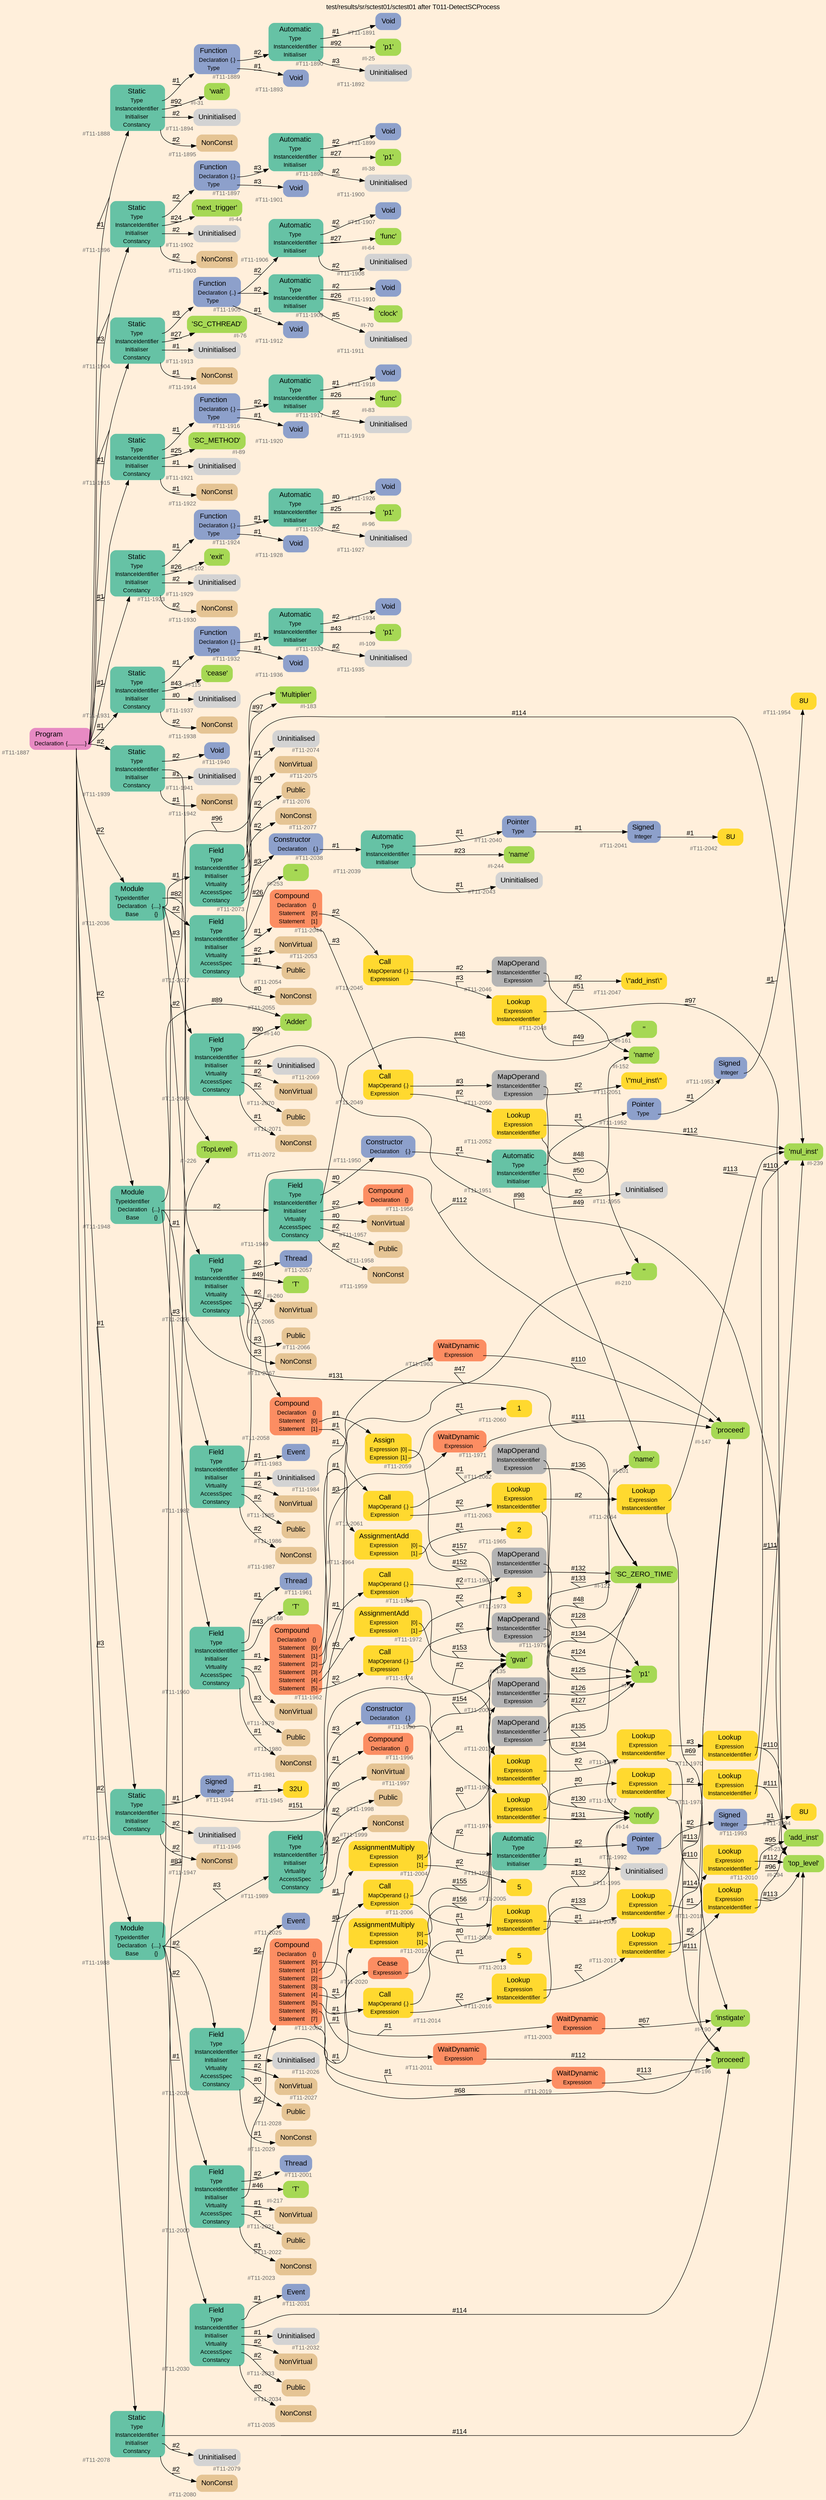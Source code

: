 digraph "test/results/sr/sctest01/sctest01 after T011-DetectSCProcess" {
label = "test/results/sr/sctest01/sctest01 after T011-DetectSCProcess"
labelloc = t
graph [
    rankdir = "LR"
    ranksep = 0.3
    bgcolor = antiquewhite1
    color = black
    fontcolor = black
    fontname = "Arial"
];
node [
    fontname = "Arial"
];
edge [
    fontname = "Arial"
];

// -------------------- node figure --------------------
// -------- block #T11-1887 ----------
"#T11-1887" [
    fillcolor = "/set28/4"
    xlabel = "#T11-1887"
    fontsize = "12"
    fontcolor = grey40
    shape = "plaintext"
    label = <<TABLE BORDER="0" CELLBORDER="0" CELLSPACING="0">
     <TR><TD><FONT COLOR="black" POINT-SIZE="15">Program</FONT></TD></TR>
     <TR><TD><FONT COLOR="black" POINT-SIZE="12">Declaration</FONT></TD><TD PORT="port0"><FONT COLOR="black" POINT-SIZE="12">{............}</FONT></TD></TR>
    </TABLE>>
    style = "rounded,filled"
];

// -------- block #T11-1888 ----------
"#T11-1888" [
    fillcolor = "/set28/1"
    xlabel = "#T11-1888"
    fontsize = "12"
    fontcolor = grey40
    shape = "plaintext"
    label = <<TABLE BORDER="0" CELLBORDER="0" CELLSPACING="0">
     <TR><TD><FONT COLOR="black" POINT-SIZE="15">Static</FONT></TD></TR>
     <TR><TD><FONT COLOR="black" POINT-SIZE="12">Type</FONT></TD><TD PORT="port0"></TD></TR>
     <TR><TD><FONT COLOR="black" POINT-SIZE="12">InstanceIdentifier</FONT></TD><TD PORT="port1"></TD></TR>
     <TR><TD><FONT COLOR="black" POINT-SIZE="12">Initialiser</FONT></TD><TD PORT="port2"></TD></TR>
     <TR><TD><FONT COLOR="black" POINT-SIZE="12">Constancy</FONT></TD><TD PORT="port3"></TD></TR>
    </TABLE>>
    style = "rounded,filled"
];

// -------- block #T11-1889 ----------
"#T11-1889" [
    fillcolor = "/set28/3"
    xlabel = "#T11-1889"
    fontsize = "12"
    fontcolor = grey40
    shape = "plaintext"
    label = <<TABLE BORDER="0" CELLBORDER="0" CELLSPACING="0">
     <TR><TD><FONT COLOR="black" POINT-SIZE="15">Function</FONT></TD></TR>
     <TR><TD><FONT COLOR="black" POINT-SIZE="12">Declaration</FONT></TD><TD PORT="port0"><FONT COLOR="black" POINT-SIZE="12">{.}</FONT></TD></TR>
     <TR><TD><FONT COLOR="black" POINT-SIZE="12">Type</FONT></TD><TD PORT="port1"></TD></TR>
    </TABLE>>
    style = "rounded,filled"
];

// -------- block #T11-1890 ----------
"#T11-1890" [
    fillcolor = "/set28/1"
    xlabel = "#T11-1890"
    fontsize = "12"
    fontcolor = grey40
    shape = "plaintext"
    label = <<TABLE BORDER="0" CELLBORDER="0" CELLSPACING="0">
     <TR><TD><FONT COLOR="black" POINT-SIZE="15">Automatic</FONT></TD></TR>
     <TR><TD><FONT COLOR="black" POINT-SIZE="12">Type</FONT></TD><TD PORT="port0"></TD></TR>
     <TR><TD><FONT COLOR="black" POINT-SIZE="12">InstanceIdentifier</FONT></TD><TD PORT="port1"></TD></TR>
     <TR><TD><FONT COLOR="black" POINT-SIZE="12">Initialiser</FONT></TD><TD PORT="port2"></TD></TR>
    </TABLE>>
    style = "rounded,filled"
];

// -------- block #T11-1891 ----------
"#T11-1891" [
    fillcolor = "/set28/3"
    xlabel = "#T11-1891"
    fontsize = "12"
    fontcolor = grey40
    shape = "plaintext"
    label = <<TABLE BORDER="0" CELLBORDER="0" CELLSPACING="0">
     <TR><TD><FONT COLOR="black" POINT-SIZE="15">Void</FONT></TD></TR>
    </TABLE>>
    style = "rounded,filled"
];

// -------- block #I-25 ----------
"#I-25" [
    fillcolor = "/set28/5"
    xlabel = "#I-25"
    fontsize = "12"
    fontcolor = grey40
    shape = "plaintext"
    label = <<TABLE BORDER="0" CELLBORDER="0" CELLSPACING="0">
     <TR><TD><FONT COLOR="black" POINT-SIZE="15">'p1'</FONT></TD></TR>
    </TABLE>>
    style = "rounded,filled"
];

// -------- block #T11-1892 ----------
"#T11-1892" [
    xlabel = "#T11-1892"
    fontsize = "12"
    fontcolor = grey40
    shape = "plaintext"
    label = <<TABLE BORDER="0" CELLBORDER="0" CELLSPACING="0">
     <TR><TD><FONT COLOR="black" POINT-SIZE="15">Uninitialised</FONT></TD></TR>
    </TABLE>>
    style = "rounded,filled"
];

// -------- block #T11-1893 ----------
"#T11-1893" [
    fillcolor = "/set28/3"
    xlabel = "#T11-1893"
    fontsize = "12"
    fontcolor = grey40
    shape = "plaintext"
    label = <<TABLE BORDER="0" CELLBORDER="0" CELLSPACING="0">
     <TR><TD><FONT COLOR="black" POINT-SIZE="15">Void</FONT></TD></TR>
    </TABLE>>
    style = "rounded,filled"
];

// -------- block #I-31 ----------
"#I-31" [
    fillcolor = "/set28/5"
    xlabel = "#I-31"
    fontsize = "12"
    fontcolor = grey40
    shape = "plaintext"
    label = <<TABLE BORDER="0" CELLBORDER="0" CELLSPACING="0">
     <TR><TD><FONT COLOR="black" POINT-SIZE="15">'wait'</FONT></TD></TR>
    </TABLE>>
    style = "rounded,filled"
];

// -------- block #T11-1894 ----------
"#T11-1894" [
    xlabel = "#T11-1894"
    fontsize = "12"
    fontcolor = grey40
    shape = "plaintext"
    label = <<TABLE BORDER="0" CELLBORDER="0" CELLSPACING="0">
     <TR><TD><FONT COLOR="black" POINT-SIZE="15">Uninitialised</FONT></TD></TR>
    </TABLE>>
    style = "rounded,filled"
];

// -------- block #T11-1895 ----------
"#T11-1895" [
    fillcolor = "/set28/7"
    xlabel = "#T11-1895"
    fontsize = "12"
    fontcolor = grey40
    shape = "plaintext"
    label = <<TABLE BORDER="0" CELLBORDER="0" CELLSPACING="0">
     <TR><TD><FONT COLOR="black" POINT-SIZE="15">NonConst</FONT></TD></TR>
    </TABLE>>
    style = "rounded,filled"
];

// -------- block #T11-1896 ----------
"#T11-1896" [
    fillcolor = "/set28/1"
    xlabel = "#T11-1896"
    fontsize = "12"
    fontcolor = grey40
    shape = "plaintext"
    label = <<TABLE BORDER="0" CELLBORDER="0" CELLSPACING="0">
     <TR><TD><FONT COLOR="black" POINT-SIZE="15">Static</FONT></TD></TR>
     <TR><TD><FONT COLOR="black" POINT-SIZE="12">Type</FONT></TD><TD PORT="port0"></TD></TR>
     <TR><TD><FONT COLOR="black" POINT-SIZE="12">InstanceIdentifier</FONT></TD><TD PORT="port1"></TD></TR>
     <TR><TD><FONT COLOR="black" POINT-SIZE="12">Initialiser</FONT></TD><TD PORT="port2"></TD></TR>
     <TR><TD><FONT COLOR="black" POINT-SIZE="12">Constancy</FONT></TD><TD PORT="port3"></TD></TR>
    </TABLE>>
    style = "rounded,filled"
];

// -------- block #T11-1897 ----------
"#T11-1897" [
    fillcolor = "/set28/3"
    xlabel = "#T11-1897"
    fontsize = "12"
    fontcolor = grey40
    shape = "plaintext"
    label = <<TABLE BORDER="0" CELLBORDER="0" CELLSPACING="0">
     <TR><TD><FONT COLOR="black" POINT-SIZE="15">Function</FONT></TD></TR>
     <TR><TD><FONT COLOR="black" POINT-SIZE="12">Declaration</FONT></TD><TD PORT="port0"><FONT COLOR="black" POINT-SIZE="12">{.}</FONT></TD></TR>
     <TR><TD><FONT COLOR="black" POINT-SIZE="12">Type</FONT></TD><TD PORT="port1"></TD></TR>
    </TABLE>>
    style = "rounded,filled"
];

// -------- block #T11-1898 ----------
"#T11-1898" [
    fillcolor = "/set28/1"
    xlabel = "#T11-1898"
    fontsize = "12"
    fontcolor = grey40
    shape = "plaintext"
    label = <<TABLE BORDER="0" CELLBORDER="0" CELLSPACING="0">
     <TR><TD><FONT COLOR="black" POINT-SIZE="15">Automatic</FONT></TD></TR>
     <TR><TD><FONT COLOR="black" POINT-SIZE="12">Type</FONT></TD><TD PORT="port0"></TD></TR>
     <TR><TD><FONT COLOR="black" POINT-SIZE="12">InstanceIdentifier</FONT></TD><TD PORT="port1"></TD></TR>
     <TR><TD><FONT COLOR="black" POINT-SIZE="12">Initialiser</FONT></TD><TD PORT="port2"></TD></TR>
    </TABLE>>
    style = "rounded,filled"
];

// -------- block #T11-1899 ----------
"#T11-1899" [
    fillcolor = "/set28/3"
    xlabel = "#T11-1899"
    fontsize = "12"
    fontcolor = grey40
    shape = "plaintext"
    label = <<TABLE BORDER="0" CELLBORDER="0" CELLSPACING="0">
     <TR><TD><FONT COLOR="black" POINT-SIZE="15">Void</FONT></TD></TR>
    </TABLE>>
    style = "rounded,filled"
];

// -------- block #I-38 ----------
"#I-38" [
    fillcolor = "/set28/5"
    xlabel = "#I-38"
    fontsize = "12"
    fontcolor = grey40
    shape = "plaintext"
    label = <<TABLE BORDER="0" CELLBORDER="0" CELLSPACING="0">
     <TR><TD><FONT COLOR="black" POINT-SIZE="15">'p1'</FONT></TD></TR>
    </TABLE>>
    style = "rounded,filled"
];

// -------- block #T11-1900 ----------
"#T11-1900" [
    xlabel = "#T11-1900"
    fontsize = "12"
    fontcolor = grey40
    shape = "plaintext"
    label = <<TABLE BORDER="0" CELLBORDER="0" CELLSPACING="0">
     <TR><TD><FONT COLOR="black" POINT-SIZE="15">Uninitialised</FONT></TD></TR>
    </TABLE>>
    style = "rounded,filled"
];

// -------- block #T11-1901 ----------
"#T11-1901" [
    fillcolor = "/set28/3"
    xlabel = "#T11-1901"
    fontsize = "12"
    fontcolor = grey40
    shape = "plaintext"
    label = <<TABLE BORDER="0" CELLBORDER="0" CELLSPACING="0">
     <TR><TD><FONT COLOR="black" POINT-SIZE="15">Void</FONT></TD></TR>
    </TABLE>>
    style = "rounded,filled"
];

// -------- block #I-44 ----------
"#I-44" [
    fillcolor = "/set28/5"
    xlabel = "#I-44"
    fontsize = "12"
    fontcolor = grey40
    shape = "plaintext"
    label = <<TABLE BORDER="0" CELLBORDER="0" CELLSPACING="0">
     <TR><TD><FONT COLOR="black" POINT-SIZE="15">'next_trigger'</FONT></TD></TR>
    </TABLE>>
    style = "rounded,filled"
];

// -------- block #T11-1902 ----------
"#T11-1902" [
    xlabel = "#T11-1902"
    fontsize = "12"
    fontcolor = grey40
    shape = "plaintext"
    label = <<TABLE BORDER="0" CELLBORDER="0" CELLSPACING="0">
     <TR><TD><FONT COLOR="black" POINT-SIZE="15">Uninitialised</FONT></TD></TR>
    </TABLE>>
    style = "rounded,filled"
];

// -------- block #T11-1903 ----------
"#T11-1903" [
    fillcolor = "/set28/7"
    xlabel = "#T11-1903"
    fontsize = "12"
    fontcolor = grey40
    shape = "plaintext"
    label = <<TABLE BORDER="0" CELLBORDER="0" CELLSPACING="0">
     <TR><TD><FONT COLOR="black" POINT-SIZE="15">NonConst</FONT></TD></TR>
    </TABLE>>
    style = "rounded,filled"
];

// -------- block #T11-1904 ----------
"#T11-1904" [
    fillcolor = "/set28/1"
    xlabel = "#T11-1904"
    fontsize = "12"
    fontcolor = grey40
    shape = "plaintext"
    label = <<TABLE BORDER="0" CELLBORDER="0" CELLSPACING="0">
     <TR><TD><FONT COLOR="black" POINT-SIZE="15">Static</FONT></TD></TR>
     <TR><TD><FONT COLOR="black" POINT-SIZE="12">Type</FONT></TD><TD PORT="port0"></TD></TR>
     <TR><TD><FONT COLOR="black" POINT-SIZE="12">InstanceIdentifier</FONT></TD><TD PORT="port1"></TD></TR>
     <TR><TD><FONT COLOR="black" POINT-SIZE="12">Initialiser</FONT></TD><TD PORT="port2"></TD></TR>
     <TR><TD><FONT COLOR="black" POINT-SIZE="12">Constancy</FONT></TD><TD PORT="port3"></TD></TR>
    </TABLE>>
    style = "rounded,filled"
];

// -------- block #T11-1905 ----------
"#T11-1905" [
    fillcolor = "/set28/3"
    xlabel = "#T11-1905"
    fontsize = "12"
    fontcolor = grey40
    shape = "plaintext"
    label = <<TABLE BORDER="0" CELLBORDER="0" CELLSPACING="0">
     <TR><TD><FONT COLOR="black" POINT-SIZE="15">Function</FONT></TD></TR>
     <TR><TD><FONT COLOR="black" POINT-SIZE="12">Declaration</FONT></TD><TD PORT="port0"><FONT COLOR="black" POINT-SIZE="12">{..}</FONT></TD></TR>
     <TR><TD><FONT COLOR="black" POINT-SIZE="12">Type</FONT></TD><TD PORT="port1"></TD></TR>
    </TABLE>>
    style = "rounded,filled"
];

// -------- block #T11-1906 ----------
"#T11-1906" [
    fillcolor = "/set28/1"
    xlabel = "#T11-1906"
    fontsize = "12"
    fontcolor = grey40
    shape = "plaintext"
    label = <<TABLE BORDER="0" CELLBORDER="0" CELLSPACING="0">
     <TR><TD><FONT COLOR="black" POINT-SIZE="15">Automatic</FONT></TD></TR>
     <TR><TD><FONT COLOR="black" POINT-SIZE="12">Type</FONT></TD><TD PORT="port0"></TD></TR>
     <TR><TD><FONT COLOR="black" POINT-SIZE="12">InstanceIdentifier</FONT></TD><TD PORT="port1"></TD></TR>
     <TR><TD><FONT COLOR="black" POINT-SIZE="12">Initialiser</FONT></TD><TD PORT="port2"></TD></TR>
    </TABLE>>
    style = "rounded,filled"
];

// -------- block #T11-1907 ----------
"#T11-1907" [
    fillcolor = "/set28/3"
    xlabel = "#T11-1907"
    fontsize = "12"
    fontcolor = grey40
    shape = "plaintext"
    label = <<TABLE BORDER="0" CELLBORDER="0" CELLSPACING="0">
     <TR><TD><FONT COLOR="black" POINT-SIZE="15">Void</FONT></TD></TR>
    </TABLE>>
    style = "rounded,filled"
];

// -------- block #I-64 ----------
"#I-64" [
    fillcolor = "/set28/5"
    xlabel = "#I-64"
    fontsize = "12"
    fontcolor = grey40
    shape = "plaintext"
    label = <<TABLE BORDER="0" CELLBORDER="0" CELLSPACING="0">
     <TR><TD><FONT COLOR="black" POINT-SIZE="15">'func'</FONT></TD></TR>
    </TABLE>>
    style = "rounded,filled"
];

// -------- block #T11-1908 ----------
"#T11-1908" [
    xlabel = "#T11-1908"
    fontsize = "12"
    fontcolor = grey40
    shape = "plaintext"
    label = <<TABLE BORDER="0" CELLBORDER="0" CELLSPACING="0">
     <TR><TD><FONT COLOR="black" POINT-SIZE="15">Uninitialised</FONT></TD></TR>
    </TABLE>>
    style = "rounded,filled"
];

// -------- block #T11-1909 ----------
"#T11-1909" [
    fillcolor = "/set28/1"
    xlabel = "#T11-1909"
    fontsize = "12"
    fontcolor = grey40
    shape = "plaintext"
    label = <<TABLE BORDER="0" CELLBORDER="0" CELLSPACING="0">
     <TR><TD><FONT COLOR="black" POINT-SIZE="15">Automatic</FONT></TD></TR>
     <TR><TD><FONT COLOR="black" POINT-SIZE="12">Type</FONT></TD><TD PORT="port0"></TD></TR>
     <TR><TD><FONT COLOR="black" POINT-SIZE="12">InstanceIdentifier</FONT></TD><TD PORT="port1"></TD></TR>
     <TR><TD><FONT COLOR="black" POINT-SIZE="12">Initialiser</FONT></TD><TD PORT="port2"></TD></TR>
    </TABLE>>
    style = "rounded,filled"
];

// -------- block #T11-1910 ----------
"#T11-1910" [
    fillcolor = "/set28/3"
    xlabel = "#T11-1910"
    fontsize = "12"
    fontcolor = grey40
    shape = "plaintext"
    label = <<TABLE BORDER="0" CELLBORDER="0" CELLSPACING="0">
     <TR><TD><FONT COLOR="black" POINT-SIZE="15">Void</FONT></TD></TR>
    </TABLE>>
    style = "rounded,filled"
];

// -------- block #I-70 ----------
"#I-70" [
    fillcolor = "/set28/5"
    xlabel = "#I-70"
    fontsize = "12"
    fontcolor = grey40
    shape = "plaintext"
    label = <<TABLE BORDER="0" CELLBORDER="0" CELLSPACING="0">
     <TR><TD><FONT COLOR="black" POINT-SIZE="15">'clock'</FONT></TD></TR>
    </TABLE>>
    style = "rounded,filled"
];

// -------- block #T11-1911 ----------
"#T11-1911" [
    xlabel = "#T11-1911"
    fontsize = "12"
    fontcolor = grey40
    shape = "plaintext"
    label = <<TABLE BORDER="0" CELLBORDER="0" CELLSPACING="0">
     <TR><TD><FONT COLOR="black" POINT-SIZE="15">Uninitialised</FONT></TD></TR>
    </TABLE>>
    style = "rounded,filled"
];

// -------- block #T11-1912 ----------
"#T11-1912" [
    fillcolor = "/set28/3"
    xlabel = "#T11-1912"
    fontsize = "12"
    fontcolor = grey40
    shape = "plaintext"
    label = <<TABLE BORDER="0" CELLBORDER="0" CELLSPACING="0">
     <TR><TD><FONT COLOR="black" POINT-SIZE="15">Void</FONT></TD></TR>
    </TABLE>>
    style = "rounded,filled"
];

// -------- block #I-76 ----------
"#I-76" [
    fillcolor = "/set28/5"
    xlabel = "#I-76"
    fontsize = "12"
    fontcolor = grey40
    shape = "plaintext"
    label = <<TABLE BORDER="0" CELLBORDER="0" CELLSPACING="0">
     <TR><TD><FONT COLOR="black" POINT-SIZE="15">'SC_CTHREAD'</FONT></TD></TR>
    </TABLE>>
    style = "rounded,filled"
];

// -------- block #T11-1913 ----------
"#T11-1913" [
    xlabel = "#T11-1913"
    fontsize = "12"
    fontcolor = grey40
    shape = "plaintext"
    label = <<TABLE BORDER="0" CELLBORDER="0" CELLSPACING="0">
     <TR><TD><FONT COLOR="black" POINT-SIZE="15">Uninitialised</FONT></TD></TR>
    </TABLE>>
    style = "rounded,filled"
];

// -------- block #T11-1914 ----------
"#T11-1914" [
    fillcolor = "/set28/7"
    xlabel = "#T11-1914"
    fontsize = "12"
    fontcolor = grey40
    shape = "plaintext"
    label = <<TABLE BORDER="0" CELLBORDER="0" CELLSPACING="0">
     <TR><TD><FONT COLOR="black" POINT-SIZE="15">NonConst</FONT></TD></TR>
    </TABLE>>
    style = "rounded,filled"
];

// -------- block #T11-1915 ----------
"#T11-1915" [
    fillcolor = "/set28/1"
    xlabel = "#T11-1915"
    fontsize = "12"
    fontcolor = grey40
    shape = "plaintext"
    label = <<TABLE BORDER="0" CELLBORDER="0" CELLSPACING="0">
     <TR><TD><FONT COLOR="black" POINT-SIZE="15">Static</FONT></TD></TR>
     <TR><TD><FONT COLOR="black" POINT-SIZE="12">Type</FONT></TD><TD PORT="port0"></TD></TR>
     <TR><TD><FONT COLOR="black" POINT-SIZE="12">InstanceIdentifier</FONT></TD><TD PORT="port1"></TD></TR>
     <TR><TD><FONT COLOR="black" POINT-SIZE="12">Initialiser</FONT></TD><TD PORT="port2"></TD></TR>
     <TR><TD><FONT COLOR="black" POINT-SIZE="12">Constancy</FONT></TD><TD PORT="port3"></TD></TR>
    </TABLE>>
    style = "rounded,filled"
];

// -------- block #T11-1916 ----------
"#T11-1916" [
    fillcolor = "/set28/3"
    xlabel = "#T11-1916"
    fontsize = "12"
    fontcolor = grey40
    shape = "plaintext"
    label = <<TABLE BORDER="0" CELLBORDER="0" CELLSPACING="0">
     <TR><TD><FONT COLOR="black" POINT-SIZE="15">Function</FONT></TD></TR>
     <TR><TD><FONT COLOR="black" POINT-SIZE="12">Declaration</FONT></TD><TD PORT="port0"><FONT COLOR="black" POINT-SIZE="12">{.}</FONT></TD></TR>
     <TR><TD><FONT COLOR="black" POINT-SIZE="12">Type</FONT></TD><TD PORT="port1"></TD></TR>
    </TABLE>>
    style = "rounded,filled"
];

// -------- block #T11-1917 ----------
"#T11-1917" [
    fillcolor = "/set28/1"
    xlabel = "#T11-1917"
    fontsize = "12"
    fontcolor = grey40
    shape = "plaintext"
    label = <<TABLE BORDER="0" CELLBORDER="0" CELLSPACING="0">
     <TR><TD><FONT COLOR="black" POINT-SIZE="15">Automatic</FONT></TD></TR>
     <TR><TD><FONT COLOR="black" POINT-SIZE="12">Type</FONT></TD><TD PORT="port0"></TD></TR>
     <TR><TD><FONT COLOR="black" POINT-SIZE="12">InstanceIdentifier</FONT></TD><TD PORT="port1"></TD></TR>
     <TR><TD><FONT COLOR="black" POINT-SIZE="12">Initialiser</FONT></TD><TD PORT="port2"></TD></TR>
    </TABLE>>
    style = "rounded,filled"
];

// -------- block #T11-1918 ----------
"#T11-1918" [
    fillcolor = "/set28/3"
    xlabel = "#T11-1918"
    fontsize = "12"
    fontcolor = grey40
    shape = "plaintext"
    label = <<TABLE BORDER="0" CELLBORDER="0" CELLSPACING="0">
     <TR><TD><FONT COLOR="black" POINT-SIZE="15">Void</FONT></TD></TR>
    </TABLE>>
    style = "rounded,filled"
];

// -------- block #I-83 ----------
"#I-83" [
    fillcolor = "/set28/5"
    xlabel = "#I-83"
    fontsize = "12"
    fontcolor = grey40
    shape = "plaintext"
    label = <<TABLE BORDER="0" CELLBORDER="0" CELLSPACING="0">
     <TR><TD><FONT COLOR="black" POINT-SIZE="15">'func'</FONT></TD></TR>
    </TABLE>>
    style = "rounded,filled"
];

// -------- block #T11-1919 ----------
"#T11-1919" [
    xlabel = "#T11-1919"
    fontsize = "12"
    fontcolor = grey40
    shape = "plaintext"
    label = <<TABLE BORDER="0" CELLBORDER="0" CELLSPACING="0">
     <TR><TD><FONT COLOR="black" POINT-SIZE="15">Uninitialised</FONT></TD></TR>
    </TABLE>>
    style = "rounded,filled"
];

// -------- block #T11-1920 ----------
"#T11-1920" [
    fillcolor = "/set28/3"
    xlabel = "#T11-1920"
    fontsize = "12"
    fontcolor = grey40
    shape = "plaintext"
    label = <<TABLE BORDER="0" CELLBORDER="0" CELLSPACING="0">
     <TR><TD><FONT COLOR="black" POINT-SIZE="15">Void</FONT></TD></TR>
    </TABLE>>
    style = "rounded,filled"
];

// -------- block #I-89 ----------
"#I-89" [
    fillcolor = "/set28/5"
    xlabel = "#I-89"
    fontsize = "12"
    fontcolor = grey40
    shape = "plaintext"
    label = <<TABLE BORDER="0" CELLBORDER="0" CELLSPACING="0">
     <TR><TD><FONT COLOR="black" POINT-SIZE="15">'SC_METHOD'</FONT></TD></TR>
    </TABLE>>
    style = "rounded,filled"
];

// -------- block #T11-1921 ----------
"#T11-1921" [
    xlabel = "#T11-1921"
    fontsize = "12"
    fontcolor = grey40
    shape = "plaintext"
    label = <<TABLE BORDER="0" CELLBORDER="0" CELLSPACING="0">
     <TR><TD><FONT COLOR="black" POINT-SIZE="15">Uninitialised</FONT></TD></TR>
    </TABLE>>
    style = "rounded,filled"
];

// -------- block #T11-1922 ----------
"#T11-1922" [
    fillcolor = "/set28/7"
    xlabel = "#T11-1922"
    fontsize = "12"
    fontcolor = grey40
    shape = "plaintext"
    label = <<TABLE BORDER="0" CELLBORDER="0" CELLSPACING="0">
     <TR><TD><FONT COLOR="black" POINT-SIZE="15">NonConst</FONT></TD></TR>
    </TABLE>>
    style = "rounded,filled"
];

// -------- block #T11-1923 ----------
"#T11-1923" [
    fillcolor = "/set28/1"
    xlabel = "#T11-1923"
    fontsize = "12"
    fontcolor = grey40
    shape = "plaintext"
    label = <<TABLE BORDER="0" CELLBORDER="0" CELLSPACING="0">
     <TR><TD><FONT COLOR="black" POINT-SIZE="15">Static</FONT></TD></TR>
     <TR><TD><FONT COLOR="black" POINT-SIZE="12">Type</FONT></TD><TD PORT="port0"></TD></TR>
     <TR><TD><FONT COLOR="black" POINT-SIZE="12">InstanceIdentifier</FONT></TD><TD PORT="port1"></TD></TR>
     <TR><TD><FONT COLOR="black" POINT-SIZE="12">Initialiser</FONT></TD><TD PORT="port2"></TD></TR>
     <TR><TD><FONT COLOR="black" POINT-SIZE="12">Constancy</FONT></TD><TD PORT="port3"></TD></TR>
    </TABLE>>
    style = "rounded,filled"
];

// -------- block #T11-1924 ----------
"#T11-1924" [
    fillcolor = "/set28/3"
    xlabel = "#T11-1924"
    fontsize = "12"
    fontcolor = grey40
    shape = "plaintext"
    label = <<TABLE BORDER="0" CELLBORDER="0" CELLSPACING="0">
     <TR><TD><FONT COLOR="black" POINT-SIZE="15">Function</FONT></TD></TR>
     <TR><TD><FONT COLOR="black" POINT-SIZE="12">Declaration</FONT></TD><TD PORT="port0"><FONT COLOR="black" POINT-SIZE="12">{.}</FONT></TD></TR>
     <TR><TD><FONT COLOR="black" POINT-SIZE="12">Type</FONT></TD><TD PORT="port1"></TD></TR>
    </TABLE>>
    style = "rounded,filled"
];

// -------- block #T11-1925 ----------
"#T11-1925" [
    fillcolor = "/set28/1"
    xlabel = "#T11-1925"
    fontsize = "12"
    fontcolor = grey40
    shape = "plaintext"
    label = <<TABLE BORDER="0" CELLBORDER="0" CELLSPACING="0">
     <TR><TD><FONT COLOR="black" POINT-SIZE="15">Automatic</FONT></TD></TR>
     <TR><TD><FONT COLOR="black" POINT-SIZE="12">Type</FONT></TD><TD PORT="port0"></TD></TR>
     <TR><TD><FONT COLOR="black" POINT-SIZE="12">InstanceIdentifier</FONT></TD><TD PORT="port1"></TD></TR>
     <TR><TD><FONT COLOR="black" POINT-SIZE="12">Initialiser</FONT></TD><TD PORT="port2"></TD></TR>
    </TABLE>>
    style = "rounded,filled"
];

// -------- block #T11-1926 ----------
"#T11-1926" [
    fillcolor = "/set28/3"
    xlabel = "#T11-1926"
    fontsize = "12"
    fontcolor = grey40
    shape = "plaintext"
    label = <<TABLE BORDER="0" CELLBORDER="0" CELLSPACING="0">
     <TR><TD><FONT COLOR="black" POINT-SIZE="15">Void</FONT></TD></TR>
    </TABLE>>
    style = "rounded,filled"
];

// -------- block #I-96 ----------
"#I-96" [
    fillcolor = "/set28/5"
    xlabel = "#I-96"
    fontsize = "12"
    fontcolor = grey40
    shape = "plaintext"
    label = <<TABLE BORDER="0" CELLBORDER="0" CELLSPACING="0">
     <TR><TD><FONT COLOR="black" POINT-SIZE="15">'p1'</FONT></TD></TR>
    </TABLE>>
    style = "rounded,filled"
];

// -------- block #T11-1927 ----------
"#T11-1927" [
    xlabel = "#T11-1927"
    fontsize = "12"
    fontcolor = grey40
    shape = "plaintext"
    label = <<TABLE BORDER="0" CELLBORDER="0" CELLSPACING="0">
     <TR><TD><FONT COLOR="black" POINT-SIZE="15">Uninitialised</FONT></TD></TR>
    </TABLE>>
    style = "rounded,filled"
];

// -------- block #T11-1928 ----------
"#T11-1928" [
    fillcolor = "/set28/3"
    xlabel = "#T11-1928"
    fontsize = "12"
    fontcolor = grey40
    shape = "plaintext"
    label = <<TABLE BORDER="0" CELLBORDER="0" CELLSPACING="0">
     <TR><TD><FONT COLOR="black" POINT-SIZE="15">Void</FONT></TD></TR>
    </TABLE>>
    style = "rounded,filled"
];

// -------- block #I-102 ----------
"#I-102" [
    fillcolor = "/set28/5"
    xlabel = "#I-102"
    fontsize = "12"
    fontcolor = grey40
    shape = "plaintext"
    label = <<TABLE BORDER="0" CELLBORDER="0" CELLSPACING="0">
     <TR><TD><FONT COLOR="black" POINT-SIZE="15">'exit'</FONT></TD></TR>
    </TABLE>>
    style = "rounded,filled"
];

// -------- block #T11-1929 ----------
"#T11-1929" [
    xlabel = "#T11-1929"
    fontsize = "12"
    fontcolor = grey40
    shape = "plaintext"
    label = <<TABLE BORDER="0" CELLBORDER="0" CELLSPACING="0">
     <TR><TD><FONT COLOR="black" POINT-SIZE="15">Uninitialised</FONT></TD></TR>
    </TABLE>>
    style = "rounded,filled"
];

// -------- block #T11-1930 ----------
"#T11-1930" [
    fillcolor = "/set28/7"
    xlabel = "#T11-1930"
    fontsize = "12"
    fontcolor = grey40
    shape = "plaintext"
    label = <<TABLE BORDER="0" CELLBORDER="0" CELLSPACING="0">
     <TR><TD><FONT COLOR="black" POINT-SIZE="15">NonConst</FONT></TD></TR>
    </TABLE>>
    style = "rounded,filled"
];

// -------- block #T11-1931 ----------
"#T11-1931" [
    fillcolor = "/set28/1"
    xlabel = "#T11-1931"
    fontsize = "12"
    fontcolor = grey40
    shape = "plaintext"
    label = <<TABLE BORDER="0" CELLBORDER="0" CELLSPACING="0">
     <TR><TD><FONT COLOR="black" POINT-SIZE="15">Static</FONT></TD></TR>
     <TR><TD><FONT COLOR="black" POINT-SIZE="12">Type</FONT></TD><TD PORT="port0"></TD></TR>
     <TR><TD><FONT COLOR="black" POINT-SIZE="12">InstanceIdentifier</FONT></TD><TD PORT="port1"></TD></TR>
     <TR><TD><FONT COLOR="black" POINT-SIZE="12">Initialiser</FONT></TD><TD PORT="port2"></TD></TR>
     <TR><TD><FONT COLOR="black" POINT-SIZE="12">Constancy</FONT></TD><TD PORT="port3"></TD></TR>
    </TABLE>>
    style = "rounded,filled"
];

// -------- block #T11-1932 ----------
"#T11-1932" [
    fillcolor = "/set28/3"
    xlabel = "#T11-1932"
    fontsize = "12"
    fontcolor = grey40
    shape = "plaintext"
    label = <<TABLE BORDER="0" CELLBORDER="0" CELLSPACING="0">
     <TR><TD><FONT COLOR="black" POINT-SIZE="15">Function</FONT></TD></TR>
     <TR><TD><FONT COLOR="black" POINT-SIZE="12">Declaration</FONT></TD><TD PORT="port0"><FONT COLOR="black" POINT-SIZE="12">{.}</FONT></TD></TR>
     <TR><TD><FONT COLOR="black" POINT-SIZE="12">Type</FONT></TD><TD PORT="port1"></TD></TR>
    </TABLE>>
    style = "rounded,filled"
];

// -------- block #T11-1933 ----------
"#T11-1933" [
    fillcolor = "/set28/1"
    xlabel = "#T11-1933"
    fontsize = "12"
    fontcolor = grey40
    shape = "plaintext"
    label = <<TABLE BORDER="0" CELLBORDER="0" CELLSPACING="0">
     <TR><TD><FONT COLOR="black" POINT-SIZE="15">Automatic</FONT></TD></TR>
     <TR><TD><FONT COLOR="black" POINT-SIZE="12">Type</FONT></TD><TD PORT="port0"></TD></TR>
     <TR><TD><FONT COLOR="black" POINT-SIZE="12">InstanceIdentifier</FONT></TD><TD PORT="port1"></TD></TR>
     <TR><TD><FONT COLOR="black" POINT-SIZE="12">Initialiser</FONT></TD><TD PORT="port2"></TD></TR>
    </TABLE>>
    style = "rounded,filled"
];

// -------- block #T11-1934 ----------
"#T11-1934" [
    fillcolor = "/set28/3"
    xlabel = "#T11-1934"
    fontsize = "12"
    fontcolor = grey40
    shape = "plaintext"
    label = <<TABLE BORDER="0" CELLBORDER="0" CELLSPACING="0">
     <TR><TD><FONT COLOR="black" POINT-SIZE="15">Void</FONT></TD></TR>
    </TABLE>>
    style = "rounded,filled"
];

// -------- block #I-109 ----------
"#I-109" [
    fillcolor = "/set28/5"
    xlabel = "#I-109"
    fontsize = "12"
    fontcolor = grey40
    shape = "plaintext"
    label = <<TABLE BORDER="0" CELLBORDER="0" CELLSPACING="0">
     <TR><TD><FONT COLOR="black" POINT-SIZE="15">'p1'</FONT></TD></TR>
    </TABLE>>
    style = "rounded,filled"
];

// -------- block #T11-1935 ----------
"#T11-1935" [
    xlabel = "#T11-1935"
    fontsize = "12"
    fontcolor = grey40
    shape = "plaintext"
    label = <<TABLE BORDER="0" CELLBORDER="0" CELLSPACING="0">
     <TR><TD><FONT COLOR="black" POINT-SIZE="15">Uninitialised</FONT></TD></TR>
    </TABLE>>
    style = "rounded,filled"
];

// -------- block #T11-1936 ----------
"#T11-1936" [
    fillcolor = "/set28/3"
    xlabel = "#T11-1936"
    fontsize = "12"
    fontcolor = grey40
    shape = "plaintext"
    label = <<TABLE BORDER="0" CELLBORDER="0" CELLSPACING="0">
     <TR><TD><FONT COLOR="black" POINT-SIZE="15">Void</FONT></TD></TR>
    </TABLE>>
    style = "rounded,filled"
];

// -------- block #I-115 ----------
"#I-115" [
    fillcolor = "/set28/5"
    xlabel = "#I-115"
    fontsize = "12"
    fontcolor = grey40
    shape = "plaintext"
    label = <<TABLE BORDER="0" CELLBORDER="0" CELLSPACING="0">
     <TR><TD><FONT COLOR="black" POINT-SIZE="15">'cease'</FONT></TD></TR>
    </TABLE>>
    style = "rounded,filled"
];

// -------- block #T11-1937 ----------
"#T11-1937" [
    xlabel = "#T11-1937"
    fontsize = "12"
    fontcolor = grey40
    shape = "plaintext"
    label = <<TABLE BORDER="0" CELLBORDER="0" CELLSPACING="0">
     <TR><TD><FONT COLOR="black" POINT-SIZE="15">Uninitialised</FONT></TD></TR>
    </TABLE>>
    style = "rounded,filled"
];

// -------- block #T11-1938 ----------
"#T11-1938" [
    fillcolor = "/set28/7"
    xlabel = "#T11-1938"
    fontsize = "12"
    fontcolor = grey40
    shape = "plaintext"
    label = <<TABLE BORDER="0" CELLBORDER="0" CELLSPACING="0">
     <TR><TD><FONT COLOR="black" POINT-SIZE="15">NonConst</FONT></TD></TR>
    </TABLE>>
    style = "rounded,filled"
];

// -------- block #T11-1939 ----------
"#T11-1939" [
    fillcolor = "/set28/1"
    xlabel = "#T11-1939"
    fontsize = "12"
    fontcolor = grey40
    shape = "plaintext"
    label = <<TABLE BORDER="0" CELLBORDER="0" CELLSPACING="0">
     <TR><TD><FONT COLOR="black" POINT-SIZE="15">Static</FONT></TD></TR>
     <TR><TD><FONT COLOR="black" POINT-SIZE="12">Type</FONT></TD><TD PORT="port0"></TD></TR>
     <TR><TD><FONT COLOR="black" POINT-SIZE="12">InstanceIdentifier</FONT></TD><TD PORT="port1"></TD></TR>
     <TR><TD><FONT COLOR="black" POINT-SIZE="12">Initialiser</FONT></TD><TD PORT="port2"></TD></TR>
     <TR><TD><FONT COLOR="black" POINT-SIZE="12">Constancy</FONT></TD><TD PORT="port3"></TD></TR>
    </TABLE>>
    style = "rounded,filled"
];

// -------- block #T11-1940 ----------
"#T11-1940" [
    fillcolor = "/set28/3"
    xlabel = "#T11-1940"
    fontsize = "12"
    fontcolor = grey40
    shape = "plaintext"
    label = <<TABLE BORDER="0" CELLBORDER="0" CELLSPACING="0">
     <TR><TD><FONT COLOR="black" POINT-SIZE="15">Void</FONT></TD></TR>
    </TABLE>>
    style = "rounded,filled"
];

// -------- block #I-122 ----------
"#I-122" [
    fillcolor = "/set28/5"
    xlabel = "#I-122"
    fontsize = "12"
    fontcolor = grey40
    shape = "plaintext"
    label = <<TABLE BORDER="0" CELLBORDER="0" CELLSPACING="0">
     <TR><TD><FONT COLOR="black" POINT-SIZE="15">'SC_ZERO_TIME'</FONT></TD></TR>
    </TABLE>>
    style = "rounded,filled"
];

// -------- block #T11-1941 ----------
"#T11-1941" [
    xlabel = "#T11-1941"
    fontsize = "12"
    fontcolor = grey40
    shape = "plaintext"
    label = <<TABLE BORDER="0" CELLBORDER="0" CELLSPACING="0">
     <TR><TD><FONT COLOR="black" POINT-SIZE="15">Uninitialised</FONT></TD></TR>
    </TABLE>>
    style = "rounded,filled"
];

// -------- block #T11-1942 ----------
"#T11-1942" [
    fillcolor = "/set28/7"
    xlabel = "#T11-1942"
    fontsize = "12"
    fontcolor = grey40
    shape = "plaintext"
    label = <<TABLE BORDER="0" CELLBORDER="0" CELLSPACING="0">
     <TR><TD><FONT COLOR="black" POINT-SIZE="15">NonConst</FONT></TD></TR>
    </TABLE>>
    style = "rounded,filled"
];

// -------- block #T11-1943 ----------
"#T11-1943" [
    fillcolor = "/set28/1"
    xlabel = "#T11-1943"
    fontsize = "12"
    fontcolor = grey40
    shape = "plaintext"
    label = <<TABLE BORDER="0" CELLBORDER="0" CELLSPACING="0">
     <TR><TD><FONT COLOR="black" POINT-SIZE="15">Static</FONT></TD></TR>
     <TR><TD><FONT COLOR="black" POINT-SIZE="12">Type</FONT></TD><TD PORT="port0"></TD></TR>
     <TR><TD><FONT COLOR="black" POINT-SIZE="12">InstanceIdentifier</FONT></TD><TD PORT="port1"></TD></TR>
     <TR><TD><FONT COLOR="black" POINT-SIZE="12">Initialiser</FONT></TD><TD PORT="port2"></TD></TR>
     <TR><TD><FONT COLOR="black" POINT-SIZE="12">Constancy</FONT></TD><TD PORT="port3"></TD></TR>
    </TABLE>>
    style = "rounded,filled"
];

// -------- block #T11-1944 ----------
"#T11-1944" [
    fillcolor = "/set28/3"
    xlabel = "#T11-1944"
    fontsize = "12"
    fontcolor = grey40
    shape = "plaintext"
    label = <<TABLE BORDER="0" CELLBORDER="0" CELLSPACING="0">
     <TR><TD><FONT COLOR="black" POINT-SIZE="15">Signed</FONT></TD></TR>
     <TR><TD><FONT COLOR="black" POINT-SIZE="12">Integer</FONT></TD><TD PORT="port0"></TD></TR>
    </TABLE>>
    style = "rounded,filled"
];

// -------- block #T11-1945 ----------
"#T11-1945" [
    fillcolor = "/set28/6"
    xlabel = "#T11-1945"
    fontsize = "12"
    fontcolor = grey40
    shape = "plaintext"
    label = <<TABLE BORDER="0" CELLBORDER="0" CELLSPACING="0">
     <TR><TD><FONT COLOR="black" POINT-SIZE="15">32U</FONT></TD></TR>
    </TABLE>>
    style = "rounded,filled"
];

// -------- block #I-135 ----------
"#I-135" [
    fillcolor = "/set28/5"
    xlabel = "#I-135"
    fontsize = "12"
    fontcolor = grey40
    shape = "plaintext"
    label = <<TABLE BORDER="0" CELLBORDER="0" CELLSPACING="0">
     <TR><TD><FONT COLOR="black" POINT-SIZE="15">'gvar'</FONT></TD></TR>
    </TABLE>>
    style = "rounded,filled"
];

// -------- block #T11-1946 ----------
"#T11-1946" [
    xlabel = "#T11-1946"
    fontsize = "12"
    fontcolor = grey40
    shape = "plaintext"
    label = <<TABLE BORDER="0" CELLBORDER="0" CELLSPACING="0">
     <TR><TD><FONT COLOR="black" POINT-SIZE="15">Uninitialised</FONT></TD></TR>
    </TABLE>>
    style = "rounded,filled"
];

// -------- block #T11-1947 ----------
"#T11-1947" [
    fillcolor = "/set28/7"
    xlabel = "#T11-1947"
    fontsize = "12"
    fontcolor = grey40
    shape = "plaintext"
    label = <<TABLE BORDER="0" CELLBORDER="0" CELLSPACING="0">
     <TR><TD><FONT COLOR="black" POINT-SIZE="15">NonConst</FONT></TD></TR>
    </TABLE>>
    style = "rounded,filled"
];

// -------- block #T11-1948 ----------
"#T11-1948" [
    fillcolor = "/set28/1"
    xlabel = "#T11-1948"
    fontsize = "12"
    fontcolor = grey40
    shape = "plaintext"
    label = <<TABLE BORDER="0" CELLBORDER="0" CELLSPACING="0">
     <TR><TD><FONT COLOR="black" POINT-SIZE="15">Module</FONT></TD></TR>
     <TR><TD><FONT COLOR="black" POINT-SIZE="12">TypeIdentifier</FONT></TD><TD PORT="port0"></TD></TR>
     <TR><TD><FONT COLOR="black" POINT-SIZE="12">Declaration</FONT></TD><TD PORT="port1"><FONT COLOR="black" POINT-SIZE="12">{...}</FONT></TD></TR>
     <TR><TD><FONT COLOR="black" POINT-SIZE="12">Base</FONT></TD><TD PORT="port2"><FONT COLOR="black" POINT-SIZE="12">{}</FONT></TD></TR>
    </TABLE>>
    style = "rounded,filled"
];

// -------- block #I-140 ----------
"#I-140" [
    fillcolor = "/set28/5"
    xlabel = "#I-140"
    fontsize = "12"
    fontcolor = grey40
    shape = "plaintext"
    label = <<TABLE BORDER="0" CELLBORDER="0" CELLSPACING="0">
     <TR><TD><FONT COLOR="black" POINT-SIZE="15">'Adder'</FONT></TD></TR>
    </TABLE>>
    style = "rounded,filled"
];

// -------- block #T11-1949 ----------
"#T11-1949" [
    fillcolor = "/set28/1"
    xlabel = "#T11-1949"
    fontsize = "12"
    fontcolor = grey40
    shape = "plaintext"
    label = <<TABLE BORDER="0" CELLBORDER="0" CELLSPACING="0">
     <TR><TD><FONT COLOR="black" POINT-SIZE="15">Field</FONT></TD></TR>
     <TR><TD><FONT COLOR="black" POINT-SIZE="12">Type</FONT></TD><TD PORT="port0"></TD></TR>
     <TR><TD><FONT COLOR="black" POINT-SIZE="12">InstanceIdentifier</FONT></TD><TD PORT="port1"></TD></TR>
     <TR><TD><FONT COLOR="black" POINT-SIZE="12">Initialiser</FONT></TD><TD PORT="port2"></TD></TR>
     <TR><TD><FONT COLOR="black" POINT-SIZE="12">Virtuality</FONT></TD><TD PORT="port3"></TD></TR>
     <TR><TD><FONT COLOR="black" POINT-SIZE="12">AccessSpec</FONT></TD><TD PORT="port4"></TD></TR>
     <TR><TD><FONT COLOR="black" POINT-SIZE="12">Constancy</FONT></TD><TD PORT="port5"></TD></TR>
    </TABLE>>
    style = "rounded,filled"
];

// -------- block #T11-1950 ----------
"#T11-1950" [
    fillcolor = "/set28/3"
    xlabel = "#T11-1950"
    fontsize = "12"
    fontcolor = grey40
    shape = "plaintext"
    label = <<TABLE BORDER="0" CELLBORDER="0" CELLSPACING="0">
     <TR><TD><FONT COLOR="black" POINT-SIZE="15">Constructor</FONT></TD></TR>
     <TR><TD><FONT COLOR="black" POINT-SIZE="12">Declaration</FONT></TD><TD PORT="port0"><FONT COLOR="black" POINT-SIZE="12">{.}</FONT></TD></TR>
    </TABLE>>
    style = "rounded,filled"
];

// -------- block #T11-1951 ----------
"#T11-1951" [
    fillcolor = "/set28/1"
    xlabel = "#T11-1951"
    fontsize = "12"
    fontcolor = grey40
    shape = "plaintext"
    label = <<TABLE BORDER="0" CELLBORDER="0" CELLSPACING="0">
     <TR><TD><FONT COLOR="black" POINT-SIZE="15">Automatic</FONT></TD></TR>
     <TR><TD><FONT COLOR="black" POINT-SIZE="12">Type</FONT></TD><TD PORT="port0"></TD></TR>
     <TR><TD><FONT COLOR="black" POINT-SIZE="12">InstanceIdentifier</FONT></TD><TD PORT="port1"></TD></TR>
     <TR><TD><FONT COLOR="black" POINT-SIZE="12">Initialiser</FONT></TD><TD PORT="port2"></TD></TR>
    </TABLE>>
    style = "rounded,filled"
];

// -------- block #T11-1952 ----------
"#T11-1952" [
    fillcolor = "/set28/3"
    xlabel = "#T11-1952"
    fontsize = "12"
    fontcolor = grey40
    shape = "plaintext"
    label = <<TABLE BORDER="0" CELLBORDER="0" CELLSPACING="0">
     <TR><TD><FONT COLOR="black" POINT-SIZE="15">Pointer</FONT></TD></TR>
     <TR><TD><FONT COLOR="black" POINT-SIZE="12">Type</FONT></TD><TD PORT="port0"></TD></TR>
    </TABLE>>
    style = "rounded,filled"
];

// -------- block #T11-1953 ----------
"#T11-1953" [
    fillcolor = "/set28/3"
    xlabel = "#T11-1953"
    fontsize = "12"
    fontcolor = grey40
    shape = "plaintext"
    label = <<TABLE BORDER="0" CELLBORDER="0" CELLSPACING="0">
     <TR><TD><FONT COLOR="black" POINT-SIZE="15">Signed</FONT></TD></TR>
     <TR><TD><FONT COLOR="black" POINT-SIZE="12">Integer</FONT></TD><TD PORT="port0"></TD></TR>
    </TABLE>>
    style = "rounded,filled"
];

// -------- block #T11-1954 ----------
"#T11-1954" [
    fillcolor = "/set28/6"
    xlabel = "#T11-1954"
    fontsize = "12"
    fontcolor = grey40
    shape = "plaintext"
    label = <<TABLE BORDER="0" CELLBORDER="0" CELLSPACING="0">
     <TR><TD><FONT COLOR="black" POINT-SIZE="15">8U</FONT></TD></TR>
    </TABLE>>
    style = "rounded,filled"
];

// -------- block #I-152 ----------
"#I-152" [
    fillcolor = "/set28/5"
    xlabel = "#I-152"
    fontsize = "12"
    fontcolor = grey40
    shape = "plaintext"
    label = <<TABLE BORDER="0" CELLBORDER="0" CELLSPACING="0">
     <TR><TD><FONT COLOR="black" POINT-SIZE="15">'name'</FONT></TD></TR>
    </TABLE>>
    style = "rounded,filled"
];

// -------- block #T11-1955 ----------
"#T11-1955" [
    xlabel = "#T11-1955"
    fontsize = "12"
    fontcolor = grey40
    shape = "plaintext"
    label = <<TABLE BORDER="0" CELLBORDER="0" CELLSPACING="0">
     <TR><TD><FONT COLOR="black" POINT-SIZE="15">Uninitialised</FONT></TD></TR>
    </TABLE>>
    style = "rounded,filled"
];

// -------- block #I-161 ----------
"#I-161" [
    fillcolor = "/set28/5"
    xlabel = "#I-161"
    fontsize = "12"
    fontcolor = grey40
    shape = "plaintext"
    label = <<TABLE BORDER="0" CELLBORDER="0" CELLSPACING="0">
     <TR><TD><FONT COLOR="black" POINT-SIZE="15">''</FONT></TD></TR>
    </TABLE>>
    style = "rounded,filled"
];

// -------- block #T11-1956 ----------
"#T11-1956" [
    fillcolor = "/set28/2"
    xlabel = "#T11-1956"
    fontsize = "12"
    fontcolor = grey40
    shape = "plaintext"
    label = <<TABLE BORDER="0" CELLBORDER="0" CELLSPACING="0">
     <TR><TD><FONT COLOR="black" POINT-SIZE="15">Compound</FONT></TD></TR>
     <TR><TD><FONT COLOR="black" POINT-SIZE="12">Declaration</FONT></TD><TD PORT="port0"><FONT COLOR="black" POINT-SIZE="12">{}</FONT></TD></TR>
    </TABLE>>
    style = "rounded,filled"
];

// -------- block #T11-1957 ----------
"#T11-1957" [
    fillcolor = "/set28/7"
    xlabel = "#T11-1957"
    fontsize = "12"
    fontcolor = grey40
    shape = "plaintext"
    label = <<TABLE BORDER="0" CELLBORDER="0" CELLSPACING="0">
     <TR><TD><FONT COLOR="black" POINT-SIZE="15">NonVirtual</FONT></TD></TR>
    </TABLE>>
    style = "rounded,filled"
];

// -------- block #T11-1958 ----------
"#T11-1958" [
    fillcolor = "/set28/7"
    xlabel = "#T11-1958"
    fontsize = "12"
    fontcolor = grey40
    shape = "plaintext"
    label = <<TABLE BORDER="0" CELLBORDER="0" CELLSPACING="0">
     <TR><TD><FONT COLOR="black" POINT-SIZE="15">Public</FONT></TD></TR>
    </TABLE>>
    style = "rounded,filled"
];

// -------- block #T11-1959 ----------
"#T11-1959" [
    fillcolor = "/set28/7"
    xlabel = "#T11-1959"
    fontsize = "12"
    fontcolor = grey40
    shape = "plaintext"
    label = <<TABLE BORDER="0" CELLBORDER="0" CELLSPACING="0">
     <TR><TD><FONT COLOR="black" POINT-SIZE="15">NonConst</FONT></TD></TR>
    </TABLE>>
    style = "rounded,filled"
];

// -------- block #T11-1960 ----------
"#T11-1960" [
    fillcolor = "/set28/1"
    xlabel = "#T11-1960"
    fontsize = "12"
    fontcolor = grey40
    shape = "plaintext"
    label = <<TABLE BORDER="0" CELLBORDER="0" CELLSPACING="0">
     <TR><TD><FONT COLOR="black" POINT-SIZE="15">Field</FONT></TD></TR>
     <TR><TD><FONT COLOR="black" POINT-SIZE="12">Type</FONT></TD><TD PORT="port0"></TD></TR>
     <TR><TD><FONT COLOR="black" POINT-SIZE="12">InstanceIdentifier</FONT></TD><TD PORT="port1"></TD></TR>
     <TR><TD><FONT COLOR="black" POINT-SIZE="12">Initialiser</FONT></TD><TD PORT="port2"></TD></TR>
     <TR><TD><FONT COLOR="black" POINT-SIZE="12">Virtuality</FONT></TD><TD PORT="port3"></TD></TR>
     <TR><TD><FONT COLOR="black" POINT-SIZE="12">AccessSpec</FONT></TD><TD PORT="port4"></TD></TR>
     <TR><TD><FONT COLOR="black" POINT-SIZE="12">Constancy</FONT></TD><TD PORT="port5"></TD></TR>
    </TABLE>>
    style = "rounded,filled"
];

// -------- block #T11-1961 ----------
"#T11-1961" [
    fillcolor = "/set28/3"
    xlabel = "#T11-1961"
    fontsize = "12"
    fontcolor = grey40
    shape = "plaintext"
    label = <<TABLE BORDER="0" CELLBORDER="0" CELLSPACING="0">
     <TR><TD><FONT COLOR="black" POINT-SIZE="15">Thread</FONT></TD></TR>
    </TABLE>>
    style = "rounded,filled"
];

// -------- block #I-168 ----------
"#I-168" [
    fillcolor = "/set28/5"
    xlabel = "#I-168"
    fontsize = "12"
    fontcolor = grey40
    shape = "plaintext"
    label = <<TABLE BORDER="0" CELLBORDER="0" CELLSPACING="0">
     <TR><TD><FONT COLOR="black" POINT-SIZE="15">'T'</FONT></TD></TR>
    </TABLE>>
    style = "rounded,filled"
];

// -------- block #T11-1962 ----------
"#T11-1962" [
    fillcolor = "/set28/2"
    xlabel = "#T11-1962"
    fontsize = "12"
    fontcolor = grey40
    shape = "plaintext"
    label = <<TABLE BORDER="0" CELLBORDER="0" CELLSPACING="0">
     <TR><TD><FONT COLOR="black" POINT-SIZE="15">Compound</FONT></TD></TR>
     <TR><TD><FONT COLOR="black" POINT-SIZE="12">Declaration</FONT></TD><TD PORT="port0"><FONT COLOR="black" POINT-SIZE="12">{}</FONT></TD></TR>
     <TR><TD><FONT COLOR="black" POINT-SIZE="12">Statement</FONT></TD><TD PORT="port1"><FONT COLOR="black" POINT-SIZE="12">[0]</FONT></TD></TR>
     <TR><TD><FONT COLOR="black" POINT-SIZE="12">Statement</FONT></TD><TD PORT="port2"><FONT COLOR="black" POINT-SIZE="12">[1]</FONT></TD></TR>
     <TR><TD><FONT COLOR="black" POINT-SIZE="12">Statement</FONT></TD><TD PORT="port3"><FONT COLOR="black" POINT-SIZE="12">[2]</FONT></TD></TR>
     <TR><TD><FONT COLOR="black" POINT-SIZE="12">Statement</FONT></TD><TD PORT="port4"><FONT COLOR="black" POINT-SIZE="12">[3]</FONT></TD></TR>
     <TR><TD><FONT COLOR="black" POINT-SIZE="12">Statement</FONT></TD><TD PORT="port5"><FONT COLOR="black" POINT-SIZE="12">[4]</FONT></TD></TR>
     <TR><TD><FONT COLOR="black" POINT-SIZE="12">Statement</FONT></TD><TD PORT="port6"><FONT COLOR="black" POINT-SIZE="12">[5]</FONT></TD></TR>
    </TABLE>>
    style = "rounded,filled"
];

// -------- block #T11-1963 ----------
"#T11-1963" [
    fillcolor = "/set28/2"
    xlabel = "#T11-1963"
    fontsize = "12"
    fontcolor = grey40
    shape = "plaintext"
    label = <<TABLE BORDER="0" CELLBORDER="0" CELLSPACING="0">
     <TR><TD><FONT COLOR="black" POINT-SIZE="15">WaitDynamic</FONT></TD></TR>
     <TR><TD><FONT COLOR="black" POINT-SIZE="12">Expression</FONT></TD><TD PORT="port0"></TD></TR>
    </TABLE>>
    style = "rounded,filled"
];

// -------- block #I-147 ----------
"#I-147" [
    fillcolor = "/set28/5"
    xlabel = "#I-147"
    fontsize = "12"
    fontcolor = grey40
    shape = "plaintext"
    label = <<TABLE BORDER="0" CELLBORDER="0" CELLSPACING="0">
     <TR><TD><FONT COLOR="black" POINT-SIZE="15">'proceed'</FONT></TD></TR>
    </TABLE>>
    style = "rounded,filled"
];

// -------- block #T11-1964 ----------
"#T11-1964" [
    fillcolor = "/set28/6"
    xlabel = "#T11-1964"
    fontsize = "12"
    fontcolor = grey40
    shape = "plaintext"
    label = <<TABLE BORDER="0" CELLBORDER="0" CELLSPACING="0">
     <TR><TD><FONT COLOR="black" POINT-SIZE="15">AssignmentAdd</FONT></TD></TR>
     <TR><TD><FONT COLOR="black" POINT-SIZE="12">Expression</FONT></TD><TD PORT="port0"><FONT COLOR="black" POINT-SIZE="12">[0]</FONT></TD></TR>
     <TR><TD><FONT COLOR="black" POINT-SIZE="12">Expression</FONT></TD><TD PORT="port1"><FONT COLOR="black" POINT-SIZE="12">[1]</FONT></TD></TR>
    </TABLE>>
    style = "rounded,filled"
];

// -------- block #T11-1965 ----------
"#T11-1965" [
    fillcolor = "/set28/6"
    xlabel = "#T11-1965"
    fontsize = "12"
    fontcolor = grey40
    shape = "plaintext"
    label = <<TABLE BORDER="0" CELLBORDER="0" CELLSPACING="0">
     <TR><TD><FONT COLOR="black" POINT-SIZE="15">2</FONT></TD></TR>
    </TABLE>>
    style = "rounded,filled"
];

// -------- block #T11-1966 ----------
"#T11-1966" [
    fillcolor = "/set28/6"
    xlabel = "#T11-1966"
    fontsize = "12"
    fontcolor = grey40
    shape = "plaintext"
    label = <<TABLE BORDER="0" CELLBORDER="0" CELLSPACING="0">
     <TR><TD><FONT COLOR="black" POINT-SIZE="15">Call</FONT></TD></TR>
     <TR><TD><FONT COLOR="black" POINT-SIZE="12">MapOperand</FONT></TD><TD PORT="port0"><FONT COLOR="black" POINT-SIZE="12">{.}</FONT></TD></TR>
     <TR><TD><FONT COLOR="black" POINT-SIZE="12">Expression</FONT></TD><TD PORT="port1"></TD></TR>
    </TABLE>>
    style = "rounded,filled"
];

// -------- block #T11-1967 ----------
"#T11-1967" [
    fillcolor = "/set28/8"
    xlabel = "#T11-1967"
    fontsize = "12"
    fontcolor = grey40
    shape = "plaintext"
    label = <<TABLE BORDER="0" CELLBORDER="0" CELLSPACING="0">
     <TR><TD><FONT COLOR="black" POINT-SIZE="15">MapOperand</FONT></TD></TR>
     <TR><TD><FONT COLOR="black" POINT-SIZE="12">InstanceIdentifier</FONT></TD><TD PORT="port0"></TD></TR>
     <TR><TD><FONT COLOR="black" POINT-SIZE="12">Expression</FONT></TD><TD PORT="port1"></TD></TR>
    </TABLE>>
    style = "rounded,filled"
];

// -------- block #I-7 ----------
"#I-7" [
    fillcolor = "/set28/5"
    xlabel = "#I-7"
    fontsize = "12"
    fontcolor = grey40
    shape = "plaintext"
    label = <<TABLE BORDER="0" CELLBORDER="0" CELLSPACING="0">
     <TR><TD><FONT COLOR="black" POINT-SIZE="15">'p1'</FONT></TD></TR>
    </TABLE>>
    style = "rounded,filled"
];

// -------- block #T11-1968 ----------
"#T11-1968" [
    fillcolor = "/set28/6"
    xlabel = "#T11-1968"
    fontsize = "12"
    fontcolor = grey40
    shape = "plaintext"
    label = <<TABLE BORDER="0" CELLBORDER="0" CELLSPACING="0">
     <TR><TD><FONT COLOR="black" POINT-SIZE="15">Lookup</FONT></TD></TR>
     <TR><TD><FONT COLOR="black" POINT-SIZE="12">Expression</FONT></TD><TD PORT="port0"></TD></TR>
     <TR><TD><FONT COLOR="black" POINT-SIZE="12">InstanceIdentifier</FONT></TD><TD PORT="port1"></TD></TR>
    </TABLE>>
    style = "rounded,filled"
];

// -------- block #T11-1969 ----------
"#T11-1969" [
    fillcolor = "/set28/6"
    xlabel = "#T11-1969"
    fontsize = "12"
    fontcolor = grey40
    shape = "plaintext"
    label = <<TABLE BORDER="0" CELLBORDER="0" CELLSPACING="0">
     <TR><TD><FONT COLOR="black" POINT-SIZE="15">Lookup</FONT></TD></TR>
     <TR><TD><FONT COLOR="black" POINT-SIZE="12">Expression</FONT></TD><TD PORT="port0"></TD></TR>
     <TR><TD><FONT COLOR="black" POINT-SIZE="12">InstanceIdentifier</FONT></TD><TD PORT="port1"></TD></TR>
    </TABLE>>
    style = "rounded,filled"
];

// -------- block #T11-1970 ----------
"#T11-1970" [
    fillcolor = "/set28/6"
    xlabel = "#T11-1970"
    fontsize = "12"
    fontcolor = grey40
    shape = "plaintext"
    label = <<TABLE BORDER="0" CELLBORDER="0" CELLSPACING="0">
     <TR><TD><FONT COLOR="black" POINT-SIZE="15">Lookup</FONT></TD></TR>
     <TR><TD><FONT COLOR="black" POINT-SIZE="12">Expression</FONT></TD><TD PORT="port0"></TD></TR>
     <TR><TD><FONT COLOR="black" POINT-SIZE="12">InstanceIdentifier</FONT></TD><TD PORT="port1"></TD></TR>
    </TABLE>>
    style = "rounded,filled"
];

// -------- block #I-294 ----------
"#I-294" [
    fillcolor = "/set28/5"
    xlabel = "#I-294"
    fontsize = "12"
    fontcolor = grey40
    shape = "plaintext"
    label = <<TABLE BORDER="0" CELLBORDER="0" CELLSPACING="0">
     <TR><TD><FONT COLOR="black" POINT-SIZE="15">'top_level'</FONT></TD></TR>
    </TABLE>>
    style = "rounded,filled"
];

// -------- block #I-239 ----------
"#I-239" [
    fillcolor = "/set28/5"
    xlabel = "#I-239"
    fontsize = "12"
    fontcolor = grey40
    shape = "plaintext"
    label = <<TABLE BORDER="0" CELLBORDER="0" CELLSPACING="0">
     <TR><TD><FONT COLOR="black" POINT-SIZE="15">'mul_inst'</FONT></TD></TR>
    </TABLE>>
    style = "rounded,filled"
];

// -------- block #I-196 ----------
"#I-196" [
    fillcolor = "/set28/5"
    xlabel = "#I-196"
    fontsize = "12"
    fontcolor = grey40
    shape = "plaintext"
    label = <<TABLE BORDER="0" CELLBORDER="0" CELLSPACING="0">
     <TR><TD><FONT COLOR="black" POINT-SIZE="15">'proceed'</FONT></TD></TR>
    </TABLE>>
    style = "rounded,filled"
];

// -------- block #I-14 ----------
"#I-14" [
    fillcolor = "/set28/5"
    xlabel = "#I-14"
    fontsize = "12"
    fontcolor = grey40
    shape = "plaintext"
    label = <<TABLE BORDER="0" CELLBORDER="0" CELLSPACING="0">
     <TR><TD><FONT COLOR="black" POINT-SIZE="15">'notify'</FONT></TD></TR>
    </TABLE>>
    style = "rounded,filled"
];

// -------- block #T11-1971 ----------
"#T11-1971" [
    fillcolor = "/set28/2"
    xlabel = "#T11-1971"
    fontsize = "12"
    fontcolor = grey40
    shape = "plaintext"
    label = <<TABLE BORDER="0" CELLBORDER="0" CELLSPACING="0">
     <TR><TD><FONT COLOR="black" POINT-SIZE="15">WaitDynamic</FONT></TD></TR>
     <TR><TD><FONT COLOR="black" POINT-SIZE="12">Expression</FONT></TD><TD PORT="port0"></TD></TR>
    </TABLE>>
    style = "rounded,filled"
];

// -------- block #T11-1972 ----------
"#T11-1972" [
    fillcolor = "/set28/6"
    xlabel = "#T11-1972"
    fontsize = "12"
    fontcolor = grey40
    shape = "plaintext"
    label = <<TABLE BORDER="0" CELLBORDER="0" CELLSPACING="0">
     <TR><TD><FONT COLOR="black" POINT-SIZE="15">AssignmentAdd</FONT></TD></TR>
     <TR><TD><FONT COLOR="black" POINT-SIZE="12">Expression</FONT></TD><TD PORT="port0"><FONT COLOR="black" POINT-SIZE="12">[0]</FONT></TD></TR>
     <TR><TD><FONT COLOR="black" POINT-SIZE="12">Expression</FONT></TD><TD PORT="port1"><FONT COLOR="black" POINT-SIZE="12">[1]</FONT></TD></TR>
    </TABLE>>
    style = "rounded,filled"
];

// -------- block #T11-1973 ----------
"#T11-1973" [
    fillcolor = "/set28/6"
    xlabel = "#T11-1973"
    fontsize = "12"
    fontcolor = grey40
    shape = "plaintext"
    label = <<TABLE BORDER="0" CELLBORDER="0" CELLSPACING="0">
     <TR><TD><FONT COLOR="black" POINT-SIZE="15">3</FONT></TD></TR>
    </TABLE>>
    style = "rounded,filled"
];

// -------- block #T11-1974 ----------
"#T11-1974" [
    fillcolor = "/set28/6"
    xlabel = "#T11-1974"
    fontsize = "12"
    fontcolor = grey40
    shape = "plaintext"
    label = <<TABLE BORDER="0" CELLBORDER="0" CELLSPACING="0">
     <TR><TD><FONT COLOR="black" POINT-SIZE="15">Call</FONT></TD></TR>
     <TR><TD><FONT COLOR="black" POINT-SIZE="12">MapOperand</FONT></TD><TD PORT="port0"><FONT COLOR="black" POINT-SIZE="12">{.}</FONT></TD></TR>
     <TR><TD><FONT COLOR="black" POINT-SIZE="12">Expression</FONT></TD><TD PORT="port1"></TD></TR>
    </TABLE>>
    style = "rounded,filled"
];

// -------- block #T11-1975 ----------
"#T11-1975" [
    fillcolor = "/set28/8"
    xlabel = "#T11-1975"
    fontsize = "12"
    fontcolor = grey40
    shape = "plaintext"
    label = <<TABLE BORDER="0" CELLBORDER="0" CELLSPACING="0">
     <TR><TD><FONT COLOR="black" POINT-SIZE="15">MapOperand</FONT></TD></TR>
     <TR><TD><FONT COLOR="black" POINT-SIZE="12">InstanceIdentifier</FONT></TD><TD PORT="port0"></TD></TR>
     <TR><TD><FONT COLOR="black" POINT-SIZE="12">Expression</FONT></TD><TD PORT="port1"></TD></TR>
    </TABLE>>
    style = "rounded,filled"
];

// -------- block #T11-1976 ----------
"#T11-1976" [
    fillcolor = "/set28/6"
    xlabel = "#T11-1976"
    fontsize = "12"
    fontcolor = grey40
    shape = "plaintext"
    label = <<TABLE BORDER="0" CELLBORDER="0" CELLSPACING="0">
     <TR><TD><FONT COLOR="black" POINT-SIZE="15">Lookup</FONT></TD></TR>
     <TR><TD><FONT COLOR="black" POINT-SIZE="12">Expression</FONT></TD><TD PORT="port0"></TD></TR>
     <TR><TD><FONT COLOR="black" POINT-SIZE="12">InstanceIdentifier</FONT></TD><TD PORT="port1"></TD></TR>
    </TABLE>>
    style = "rounded,filled"
];

// -------- block #T11-1977 ----------
"#T11-1977" [
    fillcolor = "/set28/6"
    xlabel = "#T11-1977"
    fontsize = "12"
    fontcolor = grey40
    shape = "plaintext"
    label = <<TABLE BORDER="0" CELLBORDER="0" CELLSPACING="0">
     <TR><TD><FONT COLOR="black" POINT-SIZE="15">Lookup</FONT></TD></TR>
     <TR><TD><FONT COLOR="black" POINT-SIZE="12">Expression</FONT></TD><TD PORT="port0"></TD></TR>
     <TR><TD><FONT COLOR="black" POINT-SIZE="12">InstanceIdentifier</FONT></TD><TD PORT="port1"></TD></TR>
    </TABLE>>
    style = "rounded,filled"
];

// -------- block #T11-1978 ----------
"#T11-1978" [
    fillcolor = "/set28/6"
    xlabel = "#T11-1978"
    fontsize = "12"
    fontcolor = grey40
    shape = "plaintext"
    label = <<TABLE BORDER="0" CELLBORDER="0" CELLSPACING="0">
     <TR><TD><FONT COLOR="black" POINT-SIZE="15">Lookup</FONT></TD></TR>
     <TR><TD><FONT COLOR="black" POINT-SIZE="12">Expression</FONT></TD><TD PORT="port0"></TD></TR>
     <TR><TD><FONT COLOR="black" POINT-SIZE="12">InstanceIdentifier</FONT></TD><TD PORT="port1"></TD></TR>
    </TABLE>>
    style = "rounded,filled"
];

// -------- block #T11-1979 ----------
"#T11-1979" [
    fillcolor = "/set28/7"
    xlabel = "#T11-1979"
    fontsize = "12"
    fontcolor = grey40
    shape = "plaintext"
    label = <<TABLE BORDER="0" CELLBORDER="0" CELLSPACING="0">
     <TR><TD><FONT COLOR="black" POINT-SIZE="15">NonVirtual</FONT></TD></TR>
    </TABLE>>
    style = "rounded,filled"
];

// -------- block #T11-1980 ----------
"#T11-1980" [
    fillcolor = "/set28/7"
    xlabel = "#T11-1980"
    fontsize = "12"
    fontcolor = grey40
    shape = "plaintext"
    label = <<TABLE BORDER="0" CELLBORDER="0" CELLSPACING="0">
     <TR><TD><FONT COLOR="black" POINT-SIZE="15">Public</FONT></TD></TR>
    </TABLE>>
    style = "rounded,filled"
];

// -------- block #T11-1981 ----------
"#T11-1981" [
    fillcolor = "/set28/7"
    xlabel = "#T11-1981"
    fontsize = "12"
    fontcolor = grey40
    shape = "plaintext"
    label = <<TABLE BORDER="0" CELLBORDER="0" CELLSPACING="0">
     <TR><TD><FONT COLOR="black" POINT-SIZE="15">NonConst</FONT></TD></TR>
    </TABLE>>
    style = "rounded,filled"
];

// -------- block #T11-1982 ----------
"#T11-1982" [
    fillcolor = "/set28/1"
    xlabel = "#T11-1982"
    fontsize = "12"
    fontcolor = grey40
    shape = "plaintext"
    label = <<TABLE BORDER="0" CELLBORDER="0" CELLSPACING="0">
     <TR><TD><FONT COLOR="black" POINT-SIZE="15">Field</FONT></TD></TR>
     <TR><TD><FONT COLOR="black" POINT-SIZE="12">Type</FONT></TD><TD PORT="port0"></TD></TR>
     <TR><TD><FONT COLOR="black" POINT-SIZE="12">InstanceIdentifier</FONT></TD><TD PORT="port1"></TD></TR>
     <TR><TD><FONT COLOR="black" POINT-SIZE="12">Initialiser</FONT></TD><TD PORT="port2"></TD></TR>
     <TR><TD><FONT COLOR="black" POINT-SIZE="12">Virtuality</FONT></TD><TD PORT="port3"></TD></TR>
     <TR><TD><FONT COLOR="black" POINT-SIZE="12">AccessSpec</FONT></TD><TD PORT="port4"></TD></TR>
     <TR><TD><FONT COLOR="black" POINT-SIZE="12">Constancy</FONT></TD><TD PORT="port5"></TD></TR>
    </TABLE>>
    style = "rounded,filled"
];

// -------- block #T11-1983 ----------
"#T11-1983" [
    fillcolor = "/set28/3"
    xlabel = "#T11-1983"
    fontsize = "12"
    fontcolor = grey40
    shape = "plaintext"
    label = <<TABLE BORDER="0" CELLBORDER="0" CELLSPACING="0">
     <TR><TD><FONT COLOR="black" POINT-SIZE="15">Event</FONT></TD></TR>
    </TABLE>>
    style = "rounded,filled"
];

// -------- block #T11-1984 ----------
"#T11-1984" [
    xlabel = "#T11-1984"
    fontsize = "12"
    fontcolor = grey40
    shape = "plaintext"
    label = <<TABLE BORDER="0" CELLBORDER="0" CELLSPACING="0">
     <TR><TD><FONT COLOR="black" POINT-SIZE="15">Uninitialised</FONT></TD></TR>
    </TABLE>>
    style = "rounded,filled"
];

// -------- block #T11-1985 ----------
"#T11-1985" [
    fillcolor = "/set28/7"
    xlabel = "#T11-1985"
    fontsize = "12"
    fontcolor = grey40
    shape = "plaintext"
    label = <<TABLE BORDER="0" CELLBORDER="0" CELLSPACING="0">
     <TR><TD><FONT COLOR="black" POINT-SIZE="15">NonVirtual</FONT></TD></TR>
    </TABLE>>
    style = "rounded,filled"
];

// -------- block #T11-1986 ----------
"#T11-1986" [
    fillcolor = "/set28/7"
    xlabel = "#T11-1986"
    fontsize = "12"
    fontcolor = grey40
    shape = "plaintext"
    label = <<TABLE BORDER="0" CELLBORDER="0" CELLSPACING="0">
     <TR><TD><FONT COLOR="black" POINT-SIZE="15">Public</FONT></TD></TR>
    </TABLE>>
    style = "rounded,filled"
];

// -------- block #T11-1987 ----------
"#T11-1987" [
    fillcolor = "/set28/7"
    xlabel = "#T11-1987"
    fontsize = "12"
    fontcolor = grey40
    shape = "plaintext"
    label = <<TABLE BORDER="0" CELLBORDER="0" CELLSPACING="0">
     <TR><TD><FONT COLOR="black" POINT-SIZE="15">NonConst</FONT></TD></TR>
    </TABLE>>
    style = "rounded,filled"
];

// -------- block #T11-1988 ----------
"#T11-1988" [
    fillcolor = "/set28/1"
    xlabel = "#T11-1988"
    fontsize = "12"
    fontcolor = grey40
    shape = "plaintext"
    label = <<TABLE BORDER="0" CELLBORDER="0" CELLSPACING="0">
     <TR><TD><FONT COLOR="black" POINT-SIZE="15">Module</FONT></TD></TR>
     <TR><TD><FONT COLOR="black" POINT-SIZE="12">TypeIdentifier</FONT></TD><TD PORT="port0"></TD></TR>
     <TR><TD><FONT COLOR="black" POINT-SIZE="12">Declaration</FONT></TD><TD PORT="port1"><FONT COLOR="black" POINT-SIZE="12">{....}</FONT></TD></TR>
     <TR><TD><FONT COLOR="black" POINT-SIZE="12">Base</FONT></TD><TD PORT="port2"><FONT COLOR="black" POINT-SIZE="12">{}</FONT></TD></TR>
    </TABLE>>
    style = "rounded,filled"
];

// -------- block #I-183 ----------
"#I-183" [
    fillcolor = "/set28/5"
    xlabel = "#I-183"
    fontsize = "12"
    fontcolor = grey40
    shape = "plaintext"
    label = <<TABLE BORDER="0" CELLBORDER="0" CELLSPACING="0">
     <TR><TD><FONT COLOR="black" POINT-SIZE="15">'Multiplier'</FONT></TD></TR>
    </TABLE>>
    style = "rounded,filled"
];

// -------- block #T11-1989 ----------
"#T11-1989" [
    fillcolor = "/set28/1"
    xlabel = "#T11-1989"
    fontsize = "12"
    fontcolor = grey40
    shape = "plaintext"
    label = <<TABLE BORDER="0" CELLBORDER="0" CELLSPACING="0">
     <TR><TD><FONT COLOR="black" POINT-SIZE="15">Field</FONT></TD></TR>
     <TR><TD><FONT COLOR="black" POINT-SIZE="12">Type</FONT></TD><TD PORT="port0"></TD></TR>
     <TR><TD><FONT COLOR="black" POINT-SIZE="12">InstanceIdentifier</FONT></TD><TD PORT="port1"></TD></TR>
     <TR><TD><FONT COLOR="black" POINT-SIZE="12">Initialiser</FONT></TD><TD PORT="port2"></TD></TR>
     <TR><TD><FONT COLOR="black" POINT-SIZE="12">Virtuality</FONT></TD><TD PORT="port3"></TD></TR>
     <TR><TD><FONT COLOR="black" POINT-SIZE="12">AccessSpec</FONT></TD><TD PORT="port4"></TD></TR>
     <TR><TD><FONT COLOR="black" POINT-SIZE="12">Constancy</FONT></TD><TD PORT="port5"></TD></TR>
    </TABLE>>
    style = "rounded,filled"
];

// -------- block #T11-1990 ----------
"#T11-1990" [
    fillcolor = "/set28/3"
    xlabel = "#T11-1990"
    fontsize = "12"
    fontcolor = grey40
    shape = "plaintext"
    label = <<TABLE BORDER="0" CELLBORDER="0" CELLSPACING="0">
     <TR><TD><FONT COLOR="black" POINT-SIZE="15">Constructor</FONT></TD></TR>
     <TR><TD><FONT COLOR="black" POINT-SIZE="12">Declaration</FONT></TD><TD PORT="port0"><FONT COLOR="black" POINT-SIZE="12">{.}</FONT></TD></TR>
    </TABLE>>
    style = "rounded,filled"
];

// -------- block #T11-1991 ----------
"#T11-1991" [
    fillcolor = "/set28/1"
    xlabel = "#T11-1991"
    fontsize = "12"
    fontcolor = grey40
    shape = "plaintext"
    label = <<TABLE BORDER="0" CELLBORDER="0" CELLSPACING="0">
     <TR><TD><FONT COLOR="black" POINT-SIZE="15">Automatic</FONT></TD></TR>
     <TR><TD><FONT COLOR="black" POINT-SIZE="12">Type</FONT></TD><TD PORT="port0"></TD></TR>
     <TR><TD><FONT COLOR="black" POINT-SIZE="12">InstanceIdentifier</FONT></TD><TD PORT="port1"></TD></TR>
     <TR><TD><FONT COLOR="black" POINT-SIZE="12">Initialiser</FONT></TD><TD PORT="port2"></TD></TR>
    </TABLE>>
    style = "rounded,filled"
];

// -------- block #T11-1992 ----------
"#T11-1992" [
    fillcolor = "/set28/3"
    xlabel = "#T11-1992"
    fontsize = "12"
    fontcolor = grey40
    shape = "plaintext"
    label = <<TABLE BORDER="0" CELLBORDER="0" CELLSPACING="0">
     <TR><TD><FONT COLOR="black" POINT-SIZE="15">Pointer</FONT></TD></TR>
     <TR><TD><FONT COLOR="black" POINT-SIZE="12">Type</FONT></TD><TD PORT="port0"></TD></TR>
    </TABLE>>
    style = "rounded,filled"
];

// -------- block #T11-1993 ----------
"#T11-1993" [
    fillcolor = "/set28/3"
    xlabel = "#T11-1993"
    fontsize = "12"
    fontcolor = grey40
    shape = "plaintext"
    label = <<TABLE BORDER="0" CELLBORDER="0" CELLSPACING="0">
     <TR><TD><FONT COLOR="black" POINT-SIZE="15">Signed</FONT></TD></TR>
     <TR><TD><FONT COLOR="black" POINT-SIZE="12">Integer</FONT></TD><TD PORT="port0"></TD></TR>
    </TABLE>>
    style = "rounded,filled"
];

// -------- block #T11-1994 ----------
"#T11-1994" [
    fillcolor = "/set28/6"
    xlabel = "#T11-1994"
    fontsize = "12"
    fontcolor = grey40
    shape = "plaintext"
    label = <<TABLE BORDER="0" CELLBORDER="0" CELLSPACING="0">
     <TR><TD><FONT COLOR="black" POINT-SIZE="15">8U</FONT></TD></TR>
    </TABLE>>
    style = "rounded,filled"
];

// -------- block #I-201 ----------
"#I-201" [
    fillcolor = "/set28/5"
    xlabel = "#I-201"
    fontsize = "12"
    fontcolor = grey40
    shape = "plaintext"
    label = <<TABLE BORDER="0" CELLBORDER="0" CELLSPACING="0">
     <TR><TD><FONT COLOR="black" POINT-SIZE="15">'name'</FONT></TD></TR>
    </TABLE>>
    style = "rounded,filled"
];

// -------- block #T11-1995 ----------
"#T11-1995" [
    xlabel = "#T11-1995"
    fontsize = "12"
    fontcolor = grey40
    shape = "plaintext"
    label = <<TABLE BORDER="0" CELLBORDER="0" CELLSPACING="0">
     <TR><TD><FONT COLOR="black" POINT-SIZE="15">Uninitialised</FONT></TD></TR>
    </TABLE>>
    style = "rounded,filled"
];

// -------- block #I-210 ----------
"#I-210" [
    fillcolor = "/set28/5"
    xlabel = "#I-210"
    fontsize = "12"
    fontcolor = grey40
    shape = "plaintext"
    label = <<TABLE BORDER="0" CELLBORDER="0" CELLSPACING="0">
     <TR><TD><FONT COLOR="black" POINT-SIZE="15">''</FONT></TD></TR>
    </TABLE>>
    style = "rounded,filled"
];

// -------- block #T11-1996 ----------
"#T11-1996" [
    fillcolor = "/set28/2"
    xlabel = "#T11-1996"
    fontsize = "12"
    fontcolor = grey40
    shape = "plaintext"
    label = <<TABLE BORDER="0" CELLBORDER="0" CELLSPACING="0">
     <TR><TD><FONT COLOR="black" POINT-SIZE="15">Compound</FONT></TD></TR>
     <TR><TD><FONT COLOR="black" POINT-SIZE="12">Declaration</FONT></TD><TD PORT="port0"><FONT COLOR="black" POINT-SIZE="12">{}</FONT></TD></TR>
    </TABLE>>
    style = "rounded,filled"
];

// -------- block #T11-1997 ----------
"#T11-1997" [
    fillcolor = "/set28/7"
    xlabel = "#T11-1997"
    fontsize = "12"
    fontcolor = grey40
    shape = "plaintext"
    label = <<TABLE BORDER="0" CELLBORDER="0" CELLSPACING="0">
     <TR><TD><FONT COLOR="black" POINT-SIZE="15">NonVirtual</FONT></TD></TR>
    </TABLE>>
    style = "rounded,filled"
];

// -------- block #T11-1998 ----------
"#T11-1998" [
    fillcolor = "/set28/7"
    xlabel = "#T11-1998"
    fontsize = "12"
    fontcolor = grey40
    shape = "plaintext"
    label = <<TABLE BORDER="0" CELLBORDER="0" CELLSPACING="0">
     <TR><TD><FONT COLOR="black" POINT-SIZE="15">Public</FONT></TD></TR>
    </TABLE>>
    style = "rounded,filled"
];

// -------- block #T11-1999 ----------
"#T11-1999" [
    fillcolor = "/set28/7"
    xlabel = "#T11-1999"
    fontsize = "12"
    fontcolor = grey40
    shape = "plaintext"
    label = <<TABLE BORDER="0" CELLBORDER="0" CELLSPACING="0">
     <TR><TD><FONT COLOR="black" POINT-SIZE="15">NonConst</FONT></TD></TR>
    </TABLE>>
    style = "rounded,filled"
];

// -------- block #T11-2000 ----------
"#T11-2000" [
    fillcolor = "/set28/1"
    xlabel = "#T11-2000"
    fontsize = "12"
    fontcolor = grey40
    shape = "plaintext"
    label = <<TABLE BORDER="0" CELLBORDER="0" CELLSPACING="0">
     <TR><TD><FONT COLOR="black" POINT-SIZE="15">Field</FONT></TD></TR>
     <TR><TD><FONT COLOR="black" POINT-SIZE="12">Type</FONT></TD><TD PORT="port0"></TD></TR>
     <TR><TD><FONT COLOR="black" POINT-SIZE="12">InstanceIdentifier</FONT></TD><TD PORT="port1"></TD></TR>
     <TR><TD><FONT COLOR="black" POINT-SIZE="12">Initialiser</FONT></TD><TD PORT="port2"></TD></TR>
     <TR><TD><FONT COLOR="black" POINT-SIZE="12">Virtuality</FONT></TD><TD PORT="port3"></TD></TR>
     <TR><TD><FONT COLOR="black" POINT-SIZE="12">AccessSpec</FONT></TD><TD PORT="port4"></TD></TR>
     <TR><TD><FONT COLOR="black" POINT-SIZE="12">Constancy</FONT></TD><TD PORT="port5"></TD></TR>
    </TABLE>>
    style = "rounded,filled"
];

// -------- block #T11-2001 ----------
"#T11-2001" [
    fillcolor = "/set28/3"
    xlabel = "#T11-2001"
    fontsize = "12"
    fontcolor = grey40
    shape = "plaintext"
    label = <<TABLE BORDER="0" CELLBORDER="0" CELLSPACING="0">
     <TR><TD><FONT COLOR="black" POINT-SIZE="15">Thread</FONT></TD></TR>
    </TABLE>>
    style = "rounded,filled"
];

// -------- block #I-217 ----------
"#I-217" [
    fillcolor = "/set28/5"
    xlabel = "#I-217"
    fontsize = "12"
    fontcolor = grey40
    shape = "plaintext"
    label = <<TABLE BORDER="0" CELLBORDER="0" CELLSPACING="0">
     <TR><TD><FONT COLOR="black" POINT-SIZE="15">'T'</FONT></TD></TR>
    </TABLE>>
    style = "rounded,filled"
];

// -------- block #T11-2002 ----------
"#T11-2002" [
    fillcolor = "/set28/2"
    xlabel = "#T11-2002"
    fontsize = "12"
    fontcolor = grey40
    shape = "plaintext"
    label = <<TABLE BORDER="0" CELLBORDER="0" CELLSPACING="0">
     <TR><TD><FONT COLOR="black" POINT-SIZE="15">Compound</FONT></TD></TR>
     <TR><TD><FONT COLOR="black" POINT-SIZE="12">Declaration</FONT></TD><TD PORT="port0"><FONT COLOR="black" POINT-SIZE="12">{}</FONT></TD></TR>
     <TR><TD><FONT COLOR="black" POINT-SIZE="12">Statement</FONT></TD><TD PORT="port1"><FONT COLOR="black" POINT-SIZE="12">[0]</FONT></TD></TR>
     <TR><TD><FONT COLOR="black" POINT-SIZE="12">Statement</FONT></TD><TD PORT="port2"><FONT COLOR="black" POINT-SIZE="12">[1]</FONT></TD></TR>
     <TR><TD><FONT COLOR="black" POINT-SIZE="12">Statement</FONT></TD><TD PORT="port3"><FONT COLOR="black" POINT-SIZE="12">[2]</FONT></TD></TR>
     <TR><TD><FONT COLOR="black" POINT-SIZE="12">Statement</FONT></TD><TD PORT="port4"><FONT COLOR="black" POINT-SIZE="12">[3]</FONT></TD></TR>
     <TR><TD><FONT COLOR="black" POINT-SIZE="12">Statement</FONT></TD><TD PORT="port5"><FONT COLOR="black" POINT-SIZE="12">[4]</FONT></TD></TR>
     <TR><TD><FONT COLOR="black" POINT-SIZE="12">Statement</FONT></TD><TD PORT="port6"><FONT COLOR="black" POINT-SIZE="12">[5]</FONT></TD></TR>
     <TR><TD><FONT COLOR="black" POINT-SIZE="12">Statement</FONT></TD><TD PORT="port7"><FONT COLOR="black" POINT-SIZE="12">[6]</FONT></TD></TR>
     <TR><TD><FONT COLOR="black" POINT-SIZE="12">Statement</FONT></TD><TD PORT="port8"><FONT COLOR="black" POINT-SIZE="12">[7]</FONT></TD></TR>
    </TABLE>>
    style = "rounded,filled"
];

// -------- block #T11-2003 ----------
"#T11-2003" [
    fillcolor = "/set28/2"
    xlabel = "#T11-2003"
    fontsize = "12"
    fontcolor = grey40
    shape = "plaintext"
    label = <<TABLE BORDER="0" CELLBORDER="0" CELLSPACING="0">
     <TR><TD><FONT COLOR="black" POINT-SIZE="15">WaitDynamic</FONT></TD></TR>
     <TR><TD><FONT COLOR="black" POINT-SIZE="12">Expression</FONT></TD><TD PORT="port0"></TD></TR>
    </TABLE>>
    style = "rounded,filled"
];

// -------- block #I-190 ----------
"#I-190" [
    fillcolor = "/set28/5"
    xlabel = "#I-190"
    fontsize = "12"
    fontcolor = grey40
    shape = "plaintext"
    label = <<TABLE BORDER="0" CELLBORDER="0" CELLSPACING="0">
     <TR><TD><FONT COLOR="black" POINT-SIZE="15">'instigate'</FONT></TD></TR>
    </TABLE>>
    style = "rounded,filled"
];

// -------- block #T11-2004 ----------
"#T11-2004" [
    fillcolor = "/set28/6"
    xlabel = "#T11-2004"
    fontsize = "12"
    fontcolor = grey40
    shape = "plaintext"
    label = <<TABLE BORDER="0" CELLBORDER="0" CELLSPACING="0">
     <TR><TD><FONT COLOR="black" POINT-SIZE="15">AssignmentMultiply</FONT></TD></TR>
     <TR><TD><FONT COLOR="black" POINT-SIZE="12">Expression</FONT></TD><TD PORT="port0"><FONT COLOR="black" POINT-SIZE="12">[0]</FONT></TD></TR>
     <TR><TD><FONT COLOR="black" POINT-SIZE="12">Expression</FONT></TD><TD PORT="port1"><FONT COLOR="black" POINT-SIZE="12">[1]</FONT></TD></TR>
    </TABLE>>
    style = "rounded,filled"
];

// -------- block #T11-2005 ----------
"#T11-2005" [
    fillcolor = "/set28/6"
    xlabel = "#T11-2005"
    fontsize = "12"
    fontcolor = grey40
    shape = "plaintext"
    label = <<TABLE BORDER="0" CELLBORDER="0" CELLSPACING="0">
     <TR><TD><FONT COLOR="black" POINT-SIZE="15">5</FONT></TD></TR>
    </TABLE>>
    style = "rounded,filled"
];

// -------- block #T11-2006 ----------
"#T11-2006" [
    fillcolor = "/set28/6"
    xlabel = "#T11-2006"
    fontsize = "12"
    fontcolor = grey40
    shape = "plaintext"
    label = <<TABLE BORDER="0" CELLBORDER="0" CELLSPACING="0">
     <TR><TD><FONT COLOR="black" POINT-SIZE="15">Call</FONT></TD></TR>
     <TR><TD><FONT COLOR="black" POINT-SIZE="12">MapOperand</FONT></TD><TD PORT="port0"><FONT COLOR="black" POINT-SIZE="12">{.}</FONT></TD></TR>
     <TR><TD><FONT COLOR="black" POINT-SIZE="12">Expression</FONT></TD><TD PORT="port1"></TD></TR>
    </TABLE>>
    style = "rounded,filled"
];

// -------- block #T11-2007 ----------
"#T11-2007" [
    fillcolor = "/set28/8"
    xlabel = "#T11-2007"
    fontsize = "12"
    fontcolor = grey40
    shape = "plaintext"
    label = <<TABLE BORDER="0" CELLBORDER="0" CELLSPACING="0">
     <TR><TD><FONT COLOR="black" POINT-SIZE="15">MapOperand</FONT></TD></TR>
     <TR><TD><FONT COLOR="black" POINT-SIZE="12">InstanceIdentifier</FONT></TD><TD PORT="port0"></TD></TR>
     <TR><TD><FONT COLOR="black" POINT-SIZE="12">Expression</FONT></TD><TD PORT="port1"></TD></TR>
    </TABLE>>
    style = "rounded,filled"
];

// -------- block #T11-2008 ----------
"#T11-2008" [
    fillcolor = "/set28/6"
    xlabel = "#T11-2008"
    fontsize = "12"
    fontcolor = grey40
    shape = "plaintext"
    label = <<TABLE BORDER="0" CELLBORDER="0" CELLSPACING="0">
     <TR><TD><FONT COLOR="black" POINT-SIZE="15">Lookup</FONT></TD></TR>
     <TR><TD><FONT COLOR="black" POINT-SIZE="12">Expression</FONT></TD><TD PORT="port0"></TD></TR>
     <TR><TD><FONT COLOR="black" POINT-SIZE="12">InstanceIdentifier</FONT></TD><TD PORT="port1"></TD></TR>
    </TABLE>>
    style = "rounded,filled"
];

// -------- block #T11-2009 ----------
"#T11-2009" [
    fillcolor = "/set28/6"
    xlabel = "#T11-2009"
    fontsize = "12"
    fontcolor = grey40
    shape = "plaintext"
    label = <<TABLE BORDER="0" CELLBORDER="0" CELLSPACING="0">
     <TR><TD><FONT COLOR="black" POINT-SIZE="15">Lookup</FONT></TD></TR>
     <TR><TD><FONT COLOR="black" POINT-SIZE="12">Expression</FONT></TD><TD PORT="port0"></TD></TR>
     <TR><TD><FONT COLOR="black" POINT-SIZE="12">InstanceIdentifier</FONT></TD><TD PORT="port1"></TD></TR>
    </TABLE>>
    style = "rounded,filled"
];

// -------- block #T11-2010 ----------
"#T11-2010" [
    fillcolor = "/set28/6"
    xlabel = "#T11-2010"
    fontsize = "12"
    fontcolor = grey40
    shape = "plaintext"
    label = <<TABLE BORDER="0" CELLBORDER="0" CELLSPACING="0">
     <TR><TD><FONT COLOR="black" POINT-SIZE="15">Lookup</FONT></TD></TR>
     <TR><TD><FONT COLOR="black" POINT-SIZE="12">Expression</FONT></TD><TD PORT="port0"></TD></TR>
     <TR><TD><FONT COLOR="black" POINT-SIZE="12">InstanceIdentifier</FONT></TD><TD PORT="port1"></TD></TR>
    </TABLE>>
    style = "rounded,filled"
];

// -------- block #I-233 ----------
"#I-233" [
    fillcolor = "/set28/5"
    xlabel = "#I-233"
    fontsize = "12"
    fontcolor = grey40
    shape = "plaintext"
    label = <<TABLE BORDER="0" CELLBORDER="0" CELLSPACING="0">
     <TR><TD><FONT COLOR="black" POINT-SIZE="15">'add_inst'</FONT></TD></TR>
    </TABLE>>
    style = "rounded,filled"
];

// -------- block #T11-2011 ----------
"#T11-2011" [
    fillcolor = "/set28/2"
    xlabel = "#T11-2011"
    fontsize = "12"
    fontcolor = grey40
    shape = "plaintext"
    label = <<TABLE BORDER="0" CELLBORDER="0" CELLSPACING="0">
     <TR><TD><FONT COLOR="black" POINT-SIZE="15">WaitDynamic</FONT></TD></TR>
     <TR><TD><FONT COLOR="black" POINT-SIZE="12">Expression</FONT></TD><TD PORT="port0"></TD></TR>
    </TABLE>>
    style = "rounded,filled"
];

// -------- block #T11-2012 ----------
"#T11-2012" [
    fillcolor = "/set28/6"
    xlabel = "#T11-2012"
    fontsize = "12"
    fontcolor = grey40
    shape = "plaintext"
    label = <<TABLE BORDER="0" CELLBORDER="0" CELLSPACING="0">
     <TR><TD><FONT COLOR="black" POINT-SIZE="15">AssignmentMultiply</FONT></TD></TR>
     <TR><TD><FONT COLOR="black" POINT-SIZE="12">Expression</FONT></TD><TD PORT="port0"><FONT COLOR="black" POINT-SIZE="12">[0]</FONT></TD></TR>
     <TR><TD><FONT COLOR="black" POINT-SIZE="12">Expression</FONT></TD><TD PORT="port1"><FONT COLOR="black" POINT-SIZE="12">[1]</FONT></TD></TR>
    </TABLE>>
    style = "rounded,filled"
];

// -------- block #T11-2013 ----------
"#T11-2013" [
    fillcolor = "/set28/6"
    xlabel = "#T11-2013"
    fontsize = "12"
    fontcolor = grey40
    shape = "plaintext"
    label = <<TABLE BORDER="0" CELLBORDER="0" CELLSPACING="0">
     <TR><TD><FONT COLOR="black" POINT-SIZE="15">5</FONT></TD></TR>
    </TABLE>>
    style = "rounded,filled"
];

// -------- block #T11-2014 ----------
"#T11-2014" [
    fillcolor = "/set28/6"
    xlabel = "#T11-2014"
    fontsize = "12"
    fontcolor = grey40
    shape = "plaintext"
    label = <<TABLE BORDER="0" CELLBORDER="0" CELLSPACING="0">
     <TR><TD><FONT COLOR="black" POINT-SIZE="15">Call</FONT></TD></TR>
     <TR><TD><FONT COLOR="black" POINT-SIZE="12">MapOperand</FONT></TD><TD PORT="port0"><FONT COLOR="black" POINT-SIZE="12">{.}</FONT></TD></TR>
     <TR><TD><FONT COLOR="black" POINT-SIZE="12">Expression</FONT></TD><TD PORT="port1"></TD></TR>
    </TABLE>>
    style = "rounded,filled"
];

// -------- block #T11-2015 ----------
"#T11-2015" [
    fillcolor = "/set28/8"
    xlabel = "#T11-2015"
    fontsize = "12"
    fontcolor = grey40
    shape = "plaintext"
    label = <<TABLE BORDER="0" CELLBORDER="0" CELLSPACING="0">
     <TR><TD><FONT COLOR="black" POINT-SIZE="15">MapOperand</FONT></TD></TR>
     <TR><TD><FONT COLOR="black" POINT-SIZE="12">InstanceIdentifier</FONT></TD><TD PORT="port0"></TD></TR>
     <TR><TD><FONT COLOR="black" POINT-SIZE="12">Expression</FONT></TD><TD PORT="port1"></TD></TR>
    </TABLE>>
    style = "rounded,filled"
];

// -------- block #T11-2016 ----------
"#T11-2016" [
    fillcolor = "/set28/6"
    xlabel = "#T11-2016"
    fontsize = "12"
    fontcolor = grey40
    shape = "plaintext"
    label = <<TABLE BORDER="0" CELLBORDER="0" CELLSPACING="0">
     <TR><TD><FONT COLOR="black" POINT-SIZE="15">Lookup</FONT></TD></TR>
     <TR><TD><FONT COLOR="black" POINT-SIZE="12">Expression</FONT></TD><TD PORT="port0"></TD></TR>
     <TR><TD><FONT COLOR="black" POINT-SIZE="12">InstanceIdentifier</FONT></TD><TD PORT="port1"></TD></TR>
    </TABLE>>
    style = "rounded,filled"
];

// -------- block #T11-2017 ----------
"#T11-2017" [
    fillcolor = "/set28/6"
    xlabel = "#T11-2017"
    fontsize = "12"
    fontcolor = grey40
    shape = "plaintext"
    label = <<TABLE BORDER="0" CELLBORDER="0" CELLSPACING="0">
     <TR><TD><FONT COLOR="black" POINT-SIZE="15">Lookup</FONT></TD></TR>
     <TR><TD><FONT COLOR="black" POINT-SIZE="12">Expression</FONT></TD><TD PORT="port0"></TD></TR>
     <TR><TD><FONT COLOR="black" POINT-SIZE="12">InstanceIdentifier</FONT></TD><TD PORT="port1"></TD></TR>
    </TABLE>>
    style = "rounded,filled"
];

// -------- block #T11-2018 ----------
"#T11-2018" [
    fillcolor = "/set28/6"
    xlabel = "#T11-2018"
    fontsize = "12"
    fontcolor = grey40
    shape = "plaintext"
    label = <<TABLE BORDER="0" CELLBORDER="0" CELLSPACING="0">
     <TR><TD><FONT COLOR="black" POINT-SIZE="15">Lookup</FONT></TD></TR>
     <TR><TD><FONT COLOR="black" POINT-SIZE="12">Expression</FONT></TD><TD PORT="port0"></TD></TR>
     <TR><TD><FONT COLOR="black" POINT-SIZE="12">InstanceIdentifier</FONT></TD><TD PORT="port1"></TD></TR>
    </TABLE>>
    style = "rounded,filled"
];

// -------- block #T11-2019 ----------
"#T11-2019" [
    fillcolor = "/set28/2"
    xlabel = "#T11-2019"
    fontsize = "12"
    fontcolor = grey40
    shape = "plaintext"
    label = <<TABLE BORDER="0" CELLBORDER="0" CELLSPACING="0">
     <TR><TD><FONT COLOR="black" POINT-SIZE="15">WaitDynamic</FONT></TD></TR>
     <TR><TD><FONT COLOR="black" POINT-SIZE="12">Expression</FONT></TD><TD PORT="port0"></TD></TR>
    </TABLE>>
    style = "rounded,filled"
];

// -------- block #T11-2020 ----------
"#T11-2020" [
    fillcolor = "/set28/2"
    xlabel = "#T11-2020"
    fontsize = "12"
    fontcolor = grey40
    shape = "plaintext"
    label = <<TABLE BORDER="0" CELLBORDER="0" CELLSPACING="0">
     <TR><TD><FONT COLOR="black" POINT-SIZE="15">Cease</FONT></TD></TR>
     <TR><TD><FONT COLOR="black" POINT-SIZE="12">Expression</FONT></TD><TD PORT="port0"></TD></TR>
    </TABLE>>
    style = "rounded,filled"
];

// -------- block #T11-2021 ----------
"#T11-2021" [
    fillcolor = "/set28/7"
    xlabel = "#T11-2021"
    fontsize = "12"
    fontcolor = grey40
    shape = "plaintext"
    label = <<TABLE BORDER="0" CELLBORDER="0" CELLSPACING="0">
     <TR><TD><FONT COLOR="black" POINT-SIZE="15">NonVirtual</FONT></TD></TR>
    </TABLE>>
    style = "rounded,filled"
];

// -------- block #T11-2022 ----------
"#T11-2022" [
    fillcolor = "/set28/7"
    xlabel = "#T11-2022"
    fontsize = "12"
    fontcolor = grey40
    shape = "plaintext"
    label = <<TABLE BORDER="0" CELLBORDER="0" CELLSPACING="0">
     <TR><TD><FONT COLOR="black" POINT-SIZE="15">Public</FONT></TD></TR>
    </TABLE>>
    style = "rounded,filled"
];

// -------- block #T11-2023 ----------
"#T11-2023" [
    fillcolor = "/set28/7"
    xlabel = "#T11-2023"
    fontsize = "12"
    fontcolor = grey40
    shape = "plaintext"
    label = <<TABLE BORDER="0" CELLBORDER="0" CELLSPACING="0">
     <TR><TD><FONT COLOR="black" POINT-SIZE="15">NonConst</FONT></TD></TR>
    </TABLE>>
    style = "rounded,filled"
];

// -------- block #T11-2024 ----------
"#T11-2024" [
    fillcolor = "/set28/1"
    xlabel = "#T11-2024"
    fontsize = "12"
    fontcolor = grey40
    shape = "plaintext"
    label = <<TABLE BORDER="0" CELLBORDER="0" CELLSPACING="0">
     <TR><TD><FONT COLOR="black" POINT-SIZE="15">Field</FONT></TD></TR>
     <TR><TD><FONT COLOR="black" POINT-SIZE="12">Type</FONT></TD><TD PORT="port0"></TD></TR>
     <TR><TD><FONT COLOR="black" POINT-SIZE="12">InstanceIdentifier</FONT></TD><TD PORT="port1"></TD></TR>
     <TR><TD><FONT COLOR="black" POINT-SIZE="12">Initialiser</FONT></TD><TD PORT="port2"></TD></TR>
     <TR><TD><FONT COLOR="black" POINT-SIZE="12">Virtuality</FONT></TD><TD PORT="port3"></TD></TR>
     <TR><TD><FONT COLOR="black" POINT-SIZE="12">AccessSpec</FONT></TD><TD PORT="port4"></TD></TR>
     <TR><TD><FONT COLOR="black" POINT-SIZE="12">Constancy</FONT></TD><TD PORT="port5"></TD></TR>
    </TABLE>>
    style = "rounded,filled"
];

// -------- block #T11-2025 ----------
"#T11-2025" [
    fillcolor = "/set28/3"
    xlabel = "#T11-2025"
    fontsize = "12"
    fontcolor = grey40
    shape = "plaintext"
    label = <<TABLE BORDER="0" CELLBORDER="0" CELLSPACING="0">
     <TR><TD><FONT COLOR="black" POINT-SIZE="15">Event</FONT></TD></TR>
    </TABLE>>
    style = "rounded,filled"
];

// -------- block #T11-2026 ----------
"#T11-2026" [
    xlabel = "#T11-2026"
    fontsize = "12"
    fontcolor = grey40
    shape = "plaintext"
    label = <<TABLE BORDER="0" CELLBORDER="0" CELLSPACING="0">
     <TR><TD><FONT COLOR="black" POINT-SIZE="15">Uninitialised</FONT></TD></TR>
    </TABLE>>
    style = "rounded,filled"
];

// -------- block #T11-2027 ----------
"#T11-2027" [
    fillcolor = "/set28/7"
    xlabel = "#T11-2027"
    fontsize = "12"
    fontcolor = grey40
    shape = "plaintext"
    label = <<TABLE BORDER="0" CELLBORDER="0" CELLSPACING="0">
     <TR><TD><FONT COLOR="black" POINT-SIZE="15">NonVirtual</FONT></TD></TR>
    </TABLE>>
    style = "rounded,filled"
];

// -------- block #T11-2028 ----------
"#T11-2028" [
    fillcolor = "/set28/7"
    xlabel = "#T11-2028"
    fontsize = "12"
    fontcolor = grey40
    shape = "plaintext"
    label = <<TABLE BORDER="0" CELLBORDER="0" CELLSPACING="0">
     <TR><TD><FONT COLOR="black" POINT-SIZE="15">Public</FONT></TD></TR>
    </TABLE>>
    style = "rounded,filled"
];

// -------- block #T11-2029 ----------
"#T11-2029" [
    fillcolor = "/set28/7"
    xlabel = "#T11-2029"
    fontsize = "12"
    fontcolor = grey40
    shape = "plaintext"
    label = <<TABLE BORDER="0" CELLBORDER="0" CELLSPACING="0">
     <TR><TD><FONT COLOR="black" POINT-SIZE="15">NonConst</FONT></TD></TR>
    </TABLE>>
    style = "rounded,filled"
];

// -------- block #T11-2030 ----------
"#T11-2030" [
    fillcolor = "/set28/1"
    xlabel = "#T11-2030"
    fontsize = "12"
    fontcolor = grey40
    shape = "plaintext"
    label = <<TABLE BORDER="0" CELLBORDER="0" CELLSPACING="0">
     <TR><TD><FONT COLOR="black" POINT-SIZE="15">Field</FONT></TD></TR>
     <TR><TD><FONT COLOR="black" POINT-SIZE="12">Type</FONT></TD><TD PORT="port0"></TD></TR>
     <TR><TD><FONT COLOR="black" POINT-SIZE="12">InstanceIdentifier</FONT></TD><TD PORT="port1"></TD></TR>
     <TR><TD><FONT COLOR="black" POINT-SIZE="12">Initialiser</FONT></TD><TD PORT="port2"></TD></TR>
     <TR><TD><FONT COLOR="black" POINT-SIZE="12">Virtuality</FONT></TD><TD PORT="port3"></TD></TR>
     <TR><TD><FONT COLOR="black" POINT-SIZE="12">AccessSpec</FONT></TD><TD PORT="port4"></TD></TR>
     <TR><TD><FONT COLOR="black" POINT-SIZE="12">Constancy</FONT></TD><TD PORT="port5"></TD></TR>
    </TABLE>>
    style = "rounded,filled"
];

// -------- block #T11-2031 ----------
"#T11-2031" [
    fillcolor = "/set28/3"
    xlabel = "#T11-2031"
    fontsize = "12"
    fontcolor = grey40
    shape = "plaintext"
    label = <<TABLE BORDER="0" CELLBORDER="0" CELLSPACING="0">
     <TR><TD><FONT COLOR="black" POINT-SIZE="15">Event</FONT></TD></TR>
    </TABLE>>
    style = "rounded,filled"
];

// -------- block #T11-2032 ----------
"#T11-2032" [
    xlabel = "#T11-2032"
    fontsize = "12"
    fontcolor = grey40
    shape = "plaintext"
    label = <<TABLE BORDER="0" CELLBORDER="0" CELLSPACING="0">
     <TR><TD><FONT COLOR="black" POINT-SIZE="15">Uninitialised</FONT></TD></TR>
    </TABLE>>
    style = "rounded,filled"
];

// -------- block #T11-2033 ----------
"#T11-2033" [
    fillcolor = "/set28/7"
    xlabel = "#T11-2033"
    fontsize = "12"
    fontcolor = grey40
    shape = "plaintext"
    label = <<TABLE BORDER="0" CELLBORDER="0" CELLSPACING="0">
     <TR><TD><FONT COLOR="black" POINT-SIZE="15">NonVirtual</FONT></TD></TR>
    </TABLE>>
    style = "rounded,filled"
];

// -------- block #T11-2034 ----------
"#T11-2034" [
    fillcolor = "/set28/7"
    xlabel = "#T11-2034"
    fontsize = "12"
    fontcolor = grey40
    shape = "plaintext"
    label = <<TABLE BORDER="0" CELLBORDER="0" CELLSPACING="0">
     <TR><TD><FONT COLOR="black" POINT-SIZE="15">Public</FONT></TD></TR>
    </TABLE>>
    style = "rounded,filled"
];

// -------- block #T11-2035 ----------
"#T11-2035" [
    fillcolor = "/set28/7"
    xlabel = "#T11-2035"
    fontsize = "12"
    fontcolor = grey40
    shape = "plaintext"
    label = <<TABLE BORDER="0" CELLBORDER="0" CELLSPACING="0">
     <TR><TD><FONT COLOR="black" POINT-SIZE="15">NonConst</FONT></TD></TR>
    </TABLE>>
    style = "rounded,filled"
];

// -------- block #T11-2036 ----------
"#T11-2036" [
    fillcolor = "/set28/1"
    xlabel = "#T11-2036"
    fontsize = "12"
    fontcolor = grey40
    shape = "plaintext"
    label = <<TABLE BORDER="0" CELLBORDER="0" CELLSPACING="0">
     <TR><TD><FONT COLOR="black" POINT-SIZE="15">Module</FONT></TD></TR>
     <TR><TD><FONT COLOR="black" POINT-SIZE="12">TypeIdentifier</FONT></TD><TD PORT="port0"></TD></TR>
     <TR><TD><FONT COLOR="black" POINT-SIZE="12">Declaration</FONT></TD><TD PORT="port1"><FONT COLOR="black" POINT-SIZE="12">{....}</FONT></TD></TR>
     <TR><TD><FONT COLOR="black" POINT-SIZE="12">Base</FONT></TD><TD PORT="port2"><FONT COLOR="black" POINT-SIZE="12">{}</FONT></TD></TR>
    </TABLE>>
    style = "rounded,filled"
];

// -------- block #I-226 ----------
"#I-226" [
    fillcolor = "/set28/5"
    xlabel = "#I-226"
    fontsize = "12"
    fontcolor = grey40
    shape = "plaintext"
    label = <<TABLE BORDER="0" CELLBORDER="0" CELLSPACING="0">
     <TR><TD><FONT COLOR="black" POINT-SIZE="15">'TopLevel'</FONT></TD></TR>
    </TABLE>>
    style = "rounded,filled"
];

// -------- block #T11-2037 ----------
"#T11-2037" [
    fillcolor = "/set28/1"
    xlabel = "#T11-2037"
    fontsize = "12"
    fontcolor = grey40
    shape = "plaintext"
    label = <<TABLE BORDER="0" CELLBORDER="0" CELLSPACING="0">
     <TR><TD><FONT COLOR="black" POINT-SIZE="15">Field</FONT></TD></TR>
     <TR><TD><FONT COLOR="black" POINT-SIZE="12">Type</FONT></TD><TD PORT="port0"></TD></TR>
     <TR><TD><FONT COLOR="black" POINT-SIZE="12">InstanceIdentifier</FONT></TD><TD PORT="port1"></TD></TR>
     <TR><TD><FONT COLOR="black" POINT-SIZE="12">Initialiser</FONT></TD><TD PORT="port2"></TD></TR>
     <TR><TD><FONT COLOR="black" POINT-SIZE="12">Virtuality</FONT></TD><TD PORT="port3"></TD></TR>
     <TR><TD><FONT COLOR="black" POINT-SIZE="12">AccessSpec</FONT></TD><TD PORT="port4"></TD></TR>
     <TR><TD><FONT COLOR="black" POINT-SIZE="12">Constancy</FONT></TD><TD PORT="port5"></TD></TR>
    </TABLE>>
    style = "rounded,filled"
];

// -------- block #T11-2038 ----------
"#T11-2038" [
    fillcolor = "/set28/3"
    xlabel = "#T11-2038"
    fontsize = "12"
    fontcolor = grey40
    shape = "plaintext"
    label = <<TABLE BORDER="0" CELLBORDER="0" CELLSPACING="0">
     <TR><TD><FONT COLOR="black" POINT-SIZE="15">Constructor</FONT></TD></TR>
     <TR><TD><FONT COLOR="black" POINT-SIZE="12">Declaration</FONT></TD><TD PORT="port0"><FONT COLOR="black" POINT-SIZE="12">{.}</FONT></TD></TR>
    </TABLE>>
    style = "rounded,filled"
];

// -------- block #T11-2039 ----------
"#T11-2039" [
    fillcolor = "/set28/1"
    xlabel = "#T11-2039"
    fontsize = "12"
    fontcolor = grey40
    shape = "plaintext"
    label = <<TABLE BORDER="0" CELLBORDER="0" CELLSPACING="0">
     <TR><TD><FONT COLOR="black" POINT-SIZE="15">Automatic</FONT></TD></TR>
     <TR><TD><FONT COLOR="black" POINT-SIZE="12">Type</FONT></TD><TD PORT="port0"></TD></TR>
     <TR><TD><FONT COLOR="black" POINT-SIZE="12">InstanceIdentifier</FONT></TD><TD PORT="port1"></TD></TR>
     <TR><TD><FONT COLOR="black" POINT-SIZE="12">Initialiser</FONT></TD><TD PORT="port2"></TD></TR>
    </TABLE>>
    style = "rounded,filled"
];

// -------- block #T11-2040 ----------
"#T11-2040" [
    fillcolor = "/set28/3"
    xlabel = "#T11-2040"
    fontsize = "12"
    fontcolor = grey40
    shape = "plaintext"
    label = <<TABLE BORDER="0" CELLBORDER="0" CELLSPACING="0">
     <TR><TD><FONT COLOR="black" POINT-SIZE="15">Pointer</FONT></TD></TR>
     <TR><TD><FONT COLOR="black" POINT-SIZE="12">Type</FONT></TD><TD PORT="port0"></TD></TR>
    </TABLE>>
    style = "rounded,filled"
];

// -------- block #T11-2041 ----------
"#T11-2041" [
    fillcolor = "/set28/3"
    xlabel = "#T11-2041"
    fontsize = "12"
    fontcolor = grey40
    shape = "plaintext"
    label = <<TABLE BORDER="0" CELLBORDER="0" CELLSPACING="0">
     <TR><TD><FONT COLOR="black" POINT-SIZE="15">Signed</FONT></TD></TR>
     <TR><TD><FONT COLOR="black" POINT-SIZE="12">Integer</FONT></TD><TD PORT="port0"></TD></TR>
    </TABLE>>
    style = "rounded,filled"
];

// -------- block #T11-2042 ----------
"#T11-2042" [
    fillcolor = "/set28/6"
    xlabel = "#T11-2042"
    fontsize = "12"
    fontcolor = grey40
    shape = "plaintext"
    label = <<TABLE BORDER="0" CELLBORDER="0" CELLSPACING="0">
     <TR><TD><FONT COLOR="black" POINT-SIZE="15">8U</FONT></TD></TR>
    </TABLE>>
    style = "rounded,filled"
];

// -------- block #I-244 ----------
"#I-244" [
    fillcolor = "/set28/5"
    xlabel = "#I-244"
    fontsize = "12"
    fontcolor = grey40
    shape = "plaintext"
    label = <<TABLE BORDER="0" CELLBORDER="0" CELLSPACING="0">
     <TR><TD><FONT COLOR="black" POINT-SIZE="15">'name'</FONT></TD></TR>
    </TABLE>>
    style = "rounded,filled"
];

// -------- block #T11-2043 ----------
"#T11-2043" [
    xlabel = "#T11-2043"
    fontsize = "12"
    fontcolor = grey40
    shape = "plaintext"
    label = <<TABLE BORDER="0" CELLBORDER="0" CELLSPACING="0">
     <TR><TD><FONT COLOR="black" POINT-SIZE="15">Uninitialised</FONT></TD></TR>
    </TABLE>>
    style = "rounded,filled"
];

// -------- block #I-253 ----------
"#I-253" [
    fillcolor = "/set28/5"
    xlabel = "#I-253"
    fontsize = "12"
    fontcolor = grey40
    shape = "plaintext"
    label = <<TABLE BORDER="0" CELLBORDER="0" CELLSPACING="0">
     <TR><TD><FONT COLOR="black" POINT-SIZE="15">''</FONT></TD></TR>
    </TABLE>>
    style = "rounded,filled"
];

// -------- block #T11-2044 ----------
"#T11-2044" [
    fillcolor = "/set28/2"
    xlabel = "#T11-2044"
    fontsize = "12"
    fontcolor = grey40
    shape = "plaintext"
    label = <<TABLE BORDER="0" CELLBORDER="0" CELLSPACING="0">
     <TR><TD><FONT COLOR="black" POINT-SIZE="15">Compound</FONT></TD></TR>
     <TR><TD><FONT COLOR="black" POINT-SIZE="12">Declaration</FONT></TD><TD PORT="port0"><FONT COLOR="black" POINT-SIZE="12">{}</FONT></TD></TR>
     <TR><TD><FONT COLOR="black" POINT-SIZE="12">Statement</FONT></TD><TD PORT="port1"><FONT COLOR="black" POINT-SIZE="12">[0]</FONT></TD></TR>
     <TR><TD><FONT COLOR="black" POINT-SIZE="12">Statement</FONT></TD><TD PORT="port2"><FONT COLOR="black" POINT-SIZE="12">[1]</FONT></TD></TR>
    </TABLE>>
    style = "rounded,filled"
];

// -------- block #T11-2045 ----------
"#T11-2045" [
    fillcolor = "/set28/6"
    xlabel = "#T11-2045"
    fontsize = "12"
    fontcolor = grey40
    shape = "plaintext"
    label = <<TABLE BORDER="0" CELLBORDER="0" CELLSPACING="0">
     <TR><TD><FONT COLOR="black" POINT-SIZE="15">Call</FONT></TD></TR>
     <TR><TD><FONT COLOR="black" POINT-SIZE="12">MapOperand</FONT></TD><TD PORT="port0"><FONT COLOR="black" POINT-SIZE="12">{.}</FONT></TD></TR>
     <TR><TD><FONT COLOR="black" POINT-SIZE="12">Expression</FONT></TD><TD PORT="port1"></TD></TR>
    </TABLE>>
    style = "rounded,filled"
];

// -------- block #T11-2046 ----------
"#T11-2046" [
    fillcolor = "/set28/8"
    xlabel = "#T11-2046"
    fontsize = "12"
    fontcolor = grey40
    shape = "plaintext"
    label = <<TABLE BORDER="0" CELLBORDER="0" CELLSPACING="0">
     <TR><TD><FONT COLOR="black" POINT-SIZE="15">MapOperand</FONT></TD></TR>
     <TR><TD><FONT COLOR="black" POINT-SIZE="12">InstanceIdentifier</FONT></TD><TD PORT="port0"></TD></TR>
     <TR><TD><FONT COLOR="black" POINT-SIZE="12">Expression</FONT></TD><TD PORT="port1"></TD></TR>
    </TABLE>>
    style = "rounded,filled"
];

// -------- block #T11-2047 ----------
"#T11-2047" [
    fillcolor = "/set28/6"
    xlabel = "#T11-2047"
    fontsize = "12"
    fontcolor = grey40
    shape = "plaintext"
    label = <<TABLE BORDER="0" CELLBORDER="0" CELLSPACING="0">
     <TR><TD><FONT COLOR="black" POINT-SIZE="15">\"add_inst\"</FONT></TD></TR>
    </TABLE>>
    style = "rounded,filled"
];

// -------- block #T11-2048 ----------
"#T11-2048" [
    fillcolor = "/set28/6"
    xlabel = "#T11-2048"
    fontsize = "12"
    fontcolor = grey40
    shape = "plaintext"
    label = <<TABLE BORDER="0" CELLBORDER="0" CELLSPACING="0">
     <TR><TD><FONT COLOR="black" POINT-SIZE="15">Lookup</FONT></TD></TR>
     <TR><TD><FONT COLOR="black" POINT-SIZE="12">Expression</FONT></TD><TD PORT="port0"></TD></TR>
     <TR><TD><FONT COLOR="black" POINT-SIZE="12">InstanceIdentifier</FONT></TD><TD PORT="port1"></TD></TR>
    </TABLE>>
    style = "rounded,filled"
];

// -------- block #T11-2049 ----------
"#T11-2049" [
    fillcolor = "/set28/6"
    xlabel = "#T11-2049"
    fontsize = "12"
    fontcolor = grey40
    shape = "plaintext"
    label = <<TABLE BORDER="0" CELLBORDER="0" CELLSPACING="0">
     <TR><TD><FONT COLOR="black" POINT-SIZE="15">Call</FONT></TD></TR>
     <TR><TD><FONT COLOR="black" POINT-SIZE="12">MapOperand</FONT></TD><TD PORT="port0"><FONT COLOR="black" POINT-SIZE="12">{.}</FONT></TD></TR>
     <TR><TD><FONT COLOR="black" POINT-SIZE="12">Expression</FONT></TD><TD PORT="port1"></TD></TR>
    </TABLE>>
    style = "rounded,filled"
];

// -------- block #T11-2050 ----------
"#T11-2050" [
    fillcolor = "/set28/8"
    xlabel = "#T11-2050"
    fontsize = "12"
    fontcolor = grey40
    shape = "plaintext"
    label = <<TABLE BORDER="0" CELLBORDER="0" CELLSPACING="0">
     <TR><TD><FONT COLOR="black" POINT-SIZE="15">MapOperand</FONT></TD></TR>
     <TR><TD><FONT COLOR="black" POINT-SIZE="12">InstanceIdentifier</FONT></TD><TD PORT="port0"></TD></TR>
     <TR><TD><FONT COLOR="black" POINT-SIZE="12">Expression</FONT></TD><TD PORT="port1"></TD></TR>
    </TABLE>>
    style = "rounded,filled"
];

// -------- block #T11-2051 ----------
"#T11-2051" [
    fillcolor = "/set28/6"
    xlabel = "#T11-2051"
    fontsize = "12"
    fontcolor = grey40
    shape = "plaintext"
    label = <<TABLE BORDER="0" CELLBORDER="0" CELLSPACING="0">
     <TR><TD><FONT COLOR="black" POINT-SIZE="15">\"mul_inst\"</FONT></TD></TR>
    </TABLE>>
    style = "rounded,filled"
];

// -------- block #T11-2052 ----------
"#T11-2052" [
    fillcolor = "/set28/6"
    xlabel = "#T11-2052"
    fontsize = "12"
    fontcolor = grey40
    shape = "plaintext"
    label = <<TABLE BORDER="0" CELLBORDER="0" CELLSPACING="0">
     <TR><TD><FONT COLOR="black" POINT-SIZE="15">Lookup</FONT></TD></TR>
     <TR><TD><FONT COLOR="black" POINT-SIZE="12">Expression</FONT></TD><TD PORT="port0"></TD></TR>
     <TR><TD><FONT COLOR="black" POINT-SIZE="12">InstanceIdentifier</FONT></TD><TD PORT="port1"></TD></TR>
    </TABLE>>
    style = "rounded,filled"
];

// -------- block #T11-2053 ----------
"#T11-2053" [
    fillcolor = "/set28/7"
    xlabel = "#T11-2053"
    fontsize = "12"
    fontcolor = grey40
    shape = "plaintext"
    label = <<TABLE BORDER="0" CELLBORDER="0" CELLSPACING="0">
     <TR><TD><FONT COLOR="black" POINT-SIZE="15">NonVirtual</FONT></TD></TR>
    </TABLE>>
    style = "rounded,filled"
];

// -------- block #T11-2054 ----------
"#T11-2054" [
    fillcolor = "/set28/7"
    xlabel = "#T11-2054"
    fontsize = "12"
    fontcolor = grey40
    shape = "plaintext"
    label = <<TABLE BORDER="0" CELLBORDER="0" CELLSPACING="0">
     <TR><TD><FONT COLOR="black" POINT-SIZE="15">Public</FONT></TD></TR>
    </TABLE>>
    style = "rounded,filled"
];

// -------- block #T11-2055 ----------
"#T11-2055" [
    fillcolor = "/set28/7"
    xlabel = "#T11-2055"
    fontsize = "12"
    fontcolor = grey40
    shape = "plaintext"
    label = <<TABLE BORDER="0" CELLBORDER="0" CELLSPACING="0">
     <TR><TD><FONT COLOR="black" POINT-SIZE="15">NonConst</FONT></TD></TR>
    </TABLE>>
    style = "rounded,filled"
];

// -------- block #T11-2056 ----------
"#T11-2056" [
    fillcolor = "/set28/1"
    xlabel = "#T11-2056"
    fontsize = "12"
    fontcolor = grey40
    shape = "plaintext"
    label = <<TABLE BORDER="0" CELLBORDER="0" CELLSPACING="0">
     <TR><TD><FONT COLOR="black" POINT-SIZE="15">Field</FONT></TD></TR>
     <TR><TD><FONT COLOR="black" POINT-SIZE="12">Type</FONT></TD><TD PORT="port0"></TD></TR>
     <TR><TD><FONT COLOR="black" POINT-SIZE="12">InstanceIdentifier</FONT></TD><TD PORT="port1"></TD></TR>
     <TR><TD><FONT COLOR="black" POINT-SIZE="12">Initialiser</FONT></TD><TD PORT="port2"></TD></TR>
     <TR><TD><FONT COLOR="black" POINT-SIZE="12">Virtuality</FONT></TD><TD PORT="port3"></TD></TR>
     <TR><TD><FONT COLOR="black" POINT-SIZE="12">AccessSpec</FONT></TD><TD PORT="port4"></TD></TR>
     <TR><TD><FONT COLOR="black" POINT-SIZE="12">Constancy</FONT></TD><TD PORT="port5"></TD></TR>
    </TABLE>>
    style = "rounded,filled"
];

// -------- block #T11-2057 ----------
"#T11-2057" [
    fillcolor = "/set28/3"
    xlabel = "#T11-2057"
    fontsize = "12"
    fontcolor = grey40
    shape = "plaintext"
    label = <<TABLE BORDER="0" CELLBORDER="0" CELLSPACING="0">
     <TR><TD><FONT COLOR="black" POINT-SIZE="15">Thread</FONT></TD></TR>
    </TABLE>>
    style = "rounded,filled"
];

// -------- block #I-260 ----------
"#I-260" [
    fillcolor = "/set28/5"
    xlabel = "#I-260"
    fontsize = "12"
    fontcolor = grey40
    shape = "plaintext"
    label = <<TABLE BORDER="0" CELLBORDER="0" CELLSPACING="0">
     <TR><TD><FONT COLOR="black" POINT-SIZE="15">'T'</FONT></TD></TR>
    </TABLE>>
    style = "rounded,filled"
];

// -------- block #T11-2058 ----------
"#T11-2058" [
    fillcolor = "/set28/2"
    xlabel = "#T11-2058"
    fontsize = "12"
    fontcolor = grey40
    shape = "plaintext"
    label = <<TABLE BORDER="0" CELLBORDER="0" CELLSPACING="0">
     <TR><TD><FONT COLOR="black" POINT-SIZE="15">Compound</FONT></TD></TR>
     <TR><TD><FONT COLOR="black" POINT-SIZE="12">Declaration</FONT></TD><TD PORT="port0"><FONT COLOR="black" POINT-SIZE="12">{}</FONT></TD></TR>
     <TR><TD><FONT COLOR="black" POINT-SIZE="12">Statement</FONT></TD><TD PORT="port1"><FONT COLOR="black" POINT-SIZE="12">[0]</FONT></TD></TR>
     <TR><TD><FONT COLOR="black" POINT-SIZE="12">Statement</FONT></TD><TD PORT="port2"><FONT COLOR="black" POINT-SIZE="12">[1]</FONT></TD></TR>
    </TABLE>>
    style = "rounded,filled"
];

// -------- block #T11-2059 ----------
"#T11-2059" [
    fillcolor = "/set28/6"
    xlabel = "#T11-2059"
    fontsize = "12"
    fontcolor = grey40
    shape = "plaintext"
    label = <<TABLE BORDER="0" CELLBORDER="0" CELLSPACING="0">
     <TR><TD><FONT COLOR="black" POINT-SIZE="15">Assign</FONT></TD></TR>
     <TR><TD><FONT COLOR="black" POINT-SIZE="12">Expression</FONT></TD><TD PORT="port0"><FONT COLOR="black" POINT-SIZE="12">[0]</FONT></TD></TR>
     <TR><TD><FONT COLOR="black" POINT-SIZE="12">Expression</FONT></TD><TD PORT="port1"><FONT COLOR="black" POINT-SIZE="12">[1]</FONT></TD></TR>
    </TABLE>>
    style = "rounded,filled"
];

// -------- block #T11-2060 ----------
"#T11-2060" [
    fillcolor = "/set28/6"
    xlabel = "#T11-2060"
    fontsize = "12"
    fontcolor = grey40
    shape = "plaintext"
    label = <<TABLE BORDER="0" CELLBORDER="0" CELLSPACING="0">
     <TR><TD><FONT COLOR="black" POINT-SIZE="15">1</FONT></TD></TR>
    </TABLE>>
    style = "rounded,filled"
];

// -------- block #T11-2061 ----------
"#T11-2061" [
    fillcolor = "/set28/6"
    xlabel = "#T11-2061"
    fontsize = "12"
    fontcolor = grey40
    shape = "plaintext"
    label = <<TABLE BORDER="0" CELLBORDER="0" CELLSPACING="0">
     <TR><TD><FONT COLOR="black" POINT-SIZE="15">Call</FONT></TD></TR>
     <TR><TD><FONT COLOR="black" POINT-SIZE="12">MapOperand</FONT></TD><TD PORT="port0"><FONT COLOR="black" POINT-SIZE="12">{.}</FONT></TD></TR>
     <TR><TD><FONT COLOR="black" POINT-SIZE="12">Expression</FONT></TD><TD PORT="port1"></TD></TR>
    </TABLE>>
    style = "rounded,filled"
];

// -------- block #T11-2062 ----------
"#T11-2062" [
    fillcolor = "/set28/8"
    xlabel = "#T11-2062"
    fontsize = "12"
    fontcolor = grey40
    shape = "plaintext"
    label = <<TABLE BORDER="0" CELLBORDER="0" CELLSPACING="0">
     <TR><TD><FONT COLOR="black" POINT-SIZE="15">MapOperand</FONT></TD></TR>
     <TR><TD><FONT COLOR="black" POINT-SIZE="12">InstanceIdentifier</FONT></TD><TD PORT="port0"></TD></TR>
     <TR><TD><FONT COLOR="black" POINT-SIZE="12">Expression</FONT></TD><TD PORT="port1"></TD></TR>
    </TABLE>>
    style = "rounded,filled"
];

// -------- block #T11-2063 ----------
"#T11-2063" [
    fillcolor = "/set28/6"
    xlabel = "#T11-2063"
    fontsize = "12"
    fontcolor = grey40
    shape = "plaintext"
    label = <<TABLE BORDER="0" CELLBORDER="0" CELLSPACING="0">
     <TR><TD><FONT COLOR="black" POINT-SIZE="15">Lookup</FONT></TD></TR>
     <TR><TD><FONT COLOR="black" POINT-SIZE="12">Expression</FONT></TD><TD PORT="port0"></TD></TR>
     <TR><TD><FONT COLOR="black" POINT-SIZE="12">InstanceIdentifier</FONT></TD><TD PORT="port1"></TD></TR>
    </TABLE>>
    style = "rounded,filled"
];

// -------- block #T11-2064 ----------
"#T11-2064" [
    fillcolor = "/set28/6"
    xlabel = "#T11-2064"
    fontsize = "12"
    fontcolor = grey40
    shape = "plaintext"
    label = <<TABLE BORDER="0" CELLBORDER="0" CELLSPACING="0">
     <TR><TD><FONT COLOR="black" POINT-SIZE="15">Lookup</FONT></TD></TR>
     <TR><TD><FONT COLOR="black" POINT-SIZE="12">Expression</FONT></TD><TD PORT="port0"></TD></TR>
     <TR><TD><FONT COLOR="black" POINT-SIZE="12">InstanceIdentifier</FONT></TD><TD PORT="port1"></TD></TR>
    </TABLE>>
    style = "rounded,filled"
];

// -------- block #T11-2065 ----------
"#T11-2065" [
    fillcolor = "/set28/7"
    xlabel = "#T11-2065"
    fontsize = "12"
    fontcolor = grey40
    shape = "plaintext"
    label = <<TABLE BORDER="0" CELLBORDER="0" CELLSPACING="0">
     <TR><TD><FONT COLOR="black" POINT-SIZE="15">NonVirtual</FONT></TD></TR>
    </TABLE>>
    style = "rounded,filled"
];

// -------- block #T11-2066 ----------
"#T11-2066" [
    fillcolor = "/set28/7"
    xlabel = "#T11-2066"
    fontsize = "12"
    fontcolor = grey40
    shape = "plaintext"
    label = <<TABLE BORDER="0" CELLBORDER="0" CELLSPACING="0">
     <TR><TD><FONT COLOR="black" POINT-SIZE="15">Public</FONT></TD></TR>
    </TABLE>>
    style = "rounded,filled"
];

// -------- block #T11-2067 ----------
"#T11-2067" [
    fillcolor = "/set28/7"
    xlabel = "#T11-2067"
    fontsize = "12"
    fontcolor = grey40
    shape = "plaintext"
    label = <<TABLE BORDER="0" CELLBORDER="0" CELLSPACING="0">
     <TR><TD><FONT COLOR="black" POINT-SIZE="15">NonConst</FONT></TD></TR>
    </TABLE>>
    style = "rounded,filled"
];

// -------- block #T11-2068 ----------
"#T11-2068" [
    fillcolor = "/set28/1"
    xlabel = "#T11-2068"
    fontsize = "12"
    fontcolor = grey40
    shape = "plaintext"
    label = <<TABLE BORDER="0" CELLBORDER="0" CELLSPACING="0">
     <TR><TD><FONT COLOR="black" POINT-SIZE="15">Field</FONT></TD></TR>
     <TR><TD><FONT COLOR="black" POINT-SIZE="12">Type</FONT></TD><TD PORT="port0"></TD></TR>
     <TR><TD><FONT COLOR="black" POINT-SIZE="12">InstanceIdentifier</FONT></TD><TD PORT="port1"></TD></TR>
     <TR><TD><FONT COLOR="black" POINT-SIZE="12">Initialiser</FONT></TD><TD PORT="port2"></TD></TR>
     <TR><TD><FONT COLOR="black" POINT-SIZE="12">Virtuality</FONT></TD><TD PORT="port3"></TD></TR>
     <TR><TD><FONT COLOR="black" POINT-SIZE="12">AccessSpec</FONT></TD><TD PORT="port4"></TD></TR>
     <TR><TD><FONT COLOR="black" POINT-SIZE="12">Constancy</FONT></TD><TD PORT="port5"></TD></TR>
    </TABLE>>
    style = "rounded,filled"
];

// -------- block #T11-2069 ----------
"#T11-2069" [
    xlabel = "#T11-2069"
    fontsize = "12"
    fontcolor = grey40
    shape = "plaintext"
    label = <<TABLE BORDER="0" CELLBORDER="0" CELLSPACING="0">
     <TR><TD><FONT COLOR="black" POINT-SIZE="15">Uninitialised</FONT></TD></TR>
    </TABLE>>
    style = "rounded,filled"
];

// -------- block #T11-2070 ----------
"#T11-2070" [
    fillcolor = "/set28/7"
    xlabel = "#T11-2070"
    fontsize = "12"
    fontcolor = grey40
    shape = "plaintext"
    label = <<TABLE BORDER="0" CELLBORDER="0" CELLSPACING="0">
     <TR><TD><FONT COLOR="black" POINT-SIZE="15">NonVirtual</FONT></TD></TR>
    </TABLE>>
    style = "rounded,filled"
];

// -------- block #T11-2071 ----------
"#T11-2071" [
    fillcolor = "/set28/7"
    xlabel = "#T11-2071"
    fontsize = "12"
    fontcolor = grey40
    shape = "plaintext"
    label = <<TABLE BORDER="0" CELLBORDER="0" CELLSPACING="0">
     <TR><TD><FONT COLOR="black" POINT-SIZE="15">Public</FONT></TD></TR>
    </TABLE>>
    style = "rounded,filled"
];

// -------- block #T11-2072 ----------
"#T11-2072" [
    fillcolor = "/set28/7"
    xlabel = "#T11-2072"
    fontsize = "12"
    fontcolor = grey40
    shape = "plaintext"
    label = <<TABLE BORDER="0" CELLBORDER="0" CELLSPACING="0">
     <TR><TD><FONT COLOR="black" POINT-SIZE="15">NonConst</FONT></TD></TR>
    </TABLE>>
    style = "rounded,filled"
];

// -------- block #T11-2073 ----------
"#T11-2073" [
    fillcolor = "/set28/1"
    xlabel = "#T11-2073"
    fontsize = "12"
    fontcolor = grey40
    shape = "plaintext"
    label = <<TABLE BORDER="0" CELLBORDER="0" CELLSPACING="0">
     <TR><TD><FONT COLOR="black" POINT-SIZE="15">Field</FONT></TD></TR>
     <TR><TD><FONT COLOR="black" POINT-SIZE="12">Type</FONT></TD><TD PORT="port0"></TD></TR>
     <TR><TD><FONT COLOR="black" POINT-SIZE="12">InstanceIdentifier</FONT></TD><TD PORT="port1"></TD></TR>
     <TR><TD><FONT COLOR="black" POINT-SIZE="12">Initialiser</FONT></TD><TD PORT="port2"></TD></TR>
     <TR><TD><FONT COLOR="black" POINT-SIZE="12">Virtuality</FONT></TD><TD PORT="port3"></TD></TR>
     <TR><TD><FONT COLOR="black" POINT-SIZE="12">AccessSpec</FONT></TD><TD PORT="port4"></TD></TR>
     <TR><TD><FONT COLOR="black" POINT-SIZE="12">Constancy</FONT></TD><TD PORT="port5"></TD></TR>
    </TABLE>>
    style = "rounded,filled"
];

// -------- block #T11-2074 ----------
"#T11-2074" [
    xlabel = "#T11-2074"
    fontsize = "12"
    fontcolor = grey40
    shape = "plaintext"
    label = <<TABLE BORDER="0" CELLBORDER="0" CELLSPACING="0">
     <TR><TD><FONT COLOR="black" POINT-SIZE="15">Uninitialised</FONT></TD></TR>
    </TABLE>>
    style = "rounded,filled"
];

// -------- block #T11-2075 ----------
"#T11-2075" [
    fillcolor = "/set28/7"
    xlabel = "#T11-2075"
    fontsize = "12"
    fontcolor = grey40
    shape = "plaintext"
    label = <<TABLE BORDER="0" CELLBORDER="0" CELLSPACING="0">
     <TR><TD><FONT COLOR="black" POINT-SIZE="15">NonVirtual</FONT></TD></TR>
    </TABLE>>
    style = "rounded,filled"
];

// -------- block #T11-2076 ----------
"#T11-2076" [
    fillcolor = "/set28/7"
    xlabel = "#T11-2076"
    fontsize = "12"
    fontcolor = grey40
    shape = "plaintext"
    label = <<TABLE BORDER="0" CELLBORDER="0" CELLSPACING="0">
     <TR><TD><FONT COLOR="black" POINT-SIZE="15">Public</FONT></TD></TR>
    </TABLE>>
    style = "rounded,filled"
];

// -------- block #T11-2077 ----------
"#T11-2077" [
    fillcolor = "/set28/7"
    xlabel = "#T11-2077"
    fontsize = "12"
    fontcolor = grey40
    shape = "plaintext"
    label = <<TABLE BORDER="0" CELLBORDER="0" CELLSPACING="0">
     <TR><TD><FONT COLOR="black" POINT-SIZE="15">NonConst</FONT></TD></TR>
    </TABLE>>
    style = "rounded,filled"
];

// -------- block #T11-2078 ----------
"#T11-2078" [
    fillcolor = "/set28/1"
    xlabel = "#T11-2078"
    fontsize = "12"
    fontcolor = grey40
    shape = "plaintext"
    label = <<TABLE BORDER="0" CELLBORDER="0" CELLSPACING="0">
     <TR><TD><FONT COLOR="black" POINT-SIZE="15">Static</FONT></TD></TR>
     <TR><TD><FONT COLOR="black" POINT-SIZE="12">Type</FONT></TD><TD PORT="port0"></TD></TR>
     <TR><TD><FONT COLOR="black" POINT-SIZE="12">InstanceIdentifier</FONT></TD><TD PORT="port1"></TD></TR>
     <TR><TD><FONT COLOR="black" POINT-SIZE="12">Initialiser</FONT></TD><TD PORT="port2"></TD></TR>
     <TR><TD><FONT COLOR="black" POINT-SIZE="12">Constancy</FONT></TD><TD PORT="port3"></TD></TR>
    </TABLE>>
    style = "rounded,filled"
];

// -------- block #T11-2079 ----------
"#T11-2079" [
    xlabel = "#T11-2079"
    fontsize = "12"
    fontcolor = grey40
    shape = "plaintext"
    label = <<TABLE BORDER="0" CELLBORDER="0" CELLSPACING="0">
     <TR><TD><FONT COLOR="black" POINT-SIZE="15">Uninitialised</FONT></TD></TR>
    </TABLE>>
    style = "rounded,filled"
];

// -------- block #T11-2080 ----------
"#T11-2080" [
    fillcolor = "/set28/7"
    xlabel = "#T11-2080"
    fontsize = "12"
    fontcolor = grey40
    shape = "plaintext"
    label = <<TABLE BORDER="0" CELLBORDER="0" CELLSPACING="0">
     <TR><TD><FONT COLOR="black" POINT-SIZE="15">NonConst</FONT></TD></TR>
    </TABLE>>
    style = "rounded,filled"
];

"#T11-1887":port0 -> "#T11-1888" [
    label = "#1"
    decorate = true
    color = black
    fontcolor = black
];

"#T11-1887":port0 -> "#T11-1896" [
    label = "#3"
    decorate = true
    color = black
    fontcolor = black
];

"#T11-1887":port0 -> "#T11-1904" [
    label = "#1"
    decorate = true
    color = black
    fontcolor = black
];

"#T11-1887":port0 -> "#T11-1915" [
    label = "#1"
    decorate = true
    color = black
    fontcolor = black
];

"#T11-1887":port0 -> "#T11-1923" [
    label = "#1"
    decorate = true
    color = black
    fontcolor = black
];

"#T11-1887":port0 -> "#T11-1931" [
    label = "#1"
    decorate = true
    color = black
    fontcolor = black
];

"#T11-1887":port0 -> "#T11-1939" [
    label = "#2"
    decorate = true
    color = black
    fontcolor = black
];

"#T11-1887":port0 -> "#T11-1943" [
    label = "#1"
    decorate = true
    color = black
    fontcolor = black
];

"#T11-1887":port0 -> "#T11-1948" [
    label = "#2"
    decorate = true
    color = black
    fontcolor = black
];

"#T11-1887":port0 -> "#T11-1988" [
    label = "#3"
    decorate = true
    color = black
    fontcolor = black
];

"#T11-1887":port0 -> "#T11-2036" [
    label = "#2"
    decorate = true
    color = black
    fontcolor = black
];

"#T11-1887":port0 -> "#T11-2078" [
    label = "#2"
    decorate = true
    color = black
    fontcolor = black
];

"#T11-1888":port0 -> "#T11-1889" [
    label = "#1"
    decorate = true
    color = black
    fontcolor = black
];

"#T11-1888":port1 -> "#I-31" [
    label = "#92"
    decorate = true
    color = black
    fontcolor = black
];

"#T11-1888":port2 -> "#T11-1894" [
    label = "#2"
    decorate = true
    color = black
    fontcolor = black
];

"#T11-1888":port3 -> "#T11-1895" [
    label = "#2"
    decorate = true
    color = black
    fontcolor = black
];

"#T11-1889":port0 -> "#T11-1890" [
    label = "#2"
    decorate = true
    color = black
    fontcolor = black
];

"#T11-1889":port1 -> "#T11-1893" [
    label = "#1"
    decorate = true
    color = black
    fontcolor = black
];

"#T11-1890":port0 -> "#T11-1891" [
    label = "#1"
    decorate = true
    color = black
    fontcolor = black
];

"#T11-1890":port1 -> "#I-25" [
    label = "#92"
    decorate = true
    color = black
    fontcolor = black
];

"#T11-1890":port2 -> "#T11-1892" [
    label = "#3"
    decorate = true
    color = black
    fontcolor = black
];

"#T11-1896":port0 -> "#T11-1897" [
    label = "#2"
    decorate = true
    color = black
    fontcolor = black
];

"#T11-1896":port1 -> "#I-44" [
    label = "#24"
    decorate = true
    color = black
    fontcolor = black
];

"#T11-1896":port2 -> "#T11-1902" [
    label = "#2"
    decorate = true
    color = black
    fontcolor = black
];

"#T11-1896":port3 -> "#T11-1903" [
    label = "#2"
    decorate = true
    color = black
    fontcolor = black
];

"#T11-1897":port0 -> "#T11-1898" [
    label = "#3"
    decorate = true
    color = black
    fontcolor = black
];

"#T11-1897":port1 -> "#T11-1901" [
    label = "#3"
    decorate = true
    color = black
    fontcolor = black
];

"#T11-1898":port0 -> "#T11-1899" [
    label = "#2"
    decorate = true
    color = black
    fontcolor = black
];

"#T11-1898":port1 -> "#I-38" [
    label = "#27"
    decorate = true
    color = black
    fontcolor = black
];

"#T11-1898":port2 -> "#T11-1900" [
    label = "#2"
    decorate = true
    color = black
    fontcolor = black
];

"#T11-1904":port0 -> "#T11-1905" [
    label = "#3"
    decorate = true
    color = black
    fontcolor = black
];

"#T11-1904":port1 -> "#I-76" [
    label = "#27"
    decorate = true
    color = black
    fontcolor = black
];

"#T11-1904":port2 -> "#T11-1913" [
    label = "#1"
    decorate = true
    color = black
    fontcolor = black
];

"#T11-1904":port3 -> "#T11-1914" [
    label = "#1"
    decorate = true
    color = black
    fontcolor = black
];

"#T11-1905":port0 -> "#T11-1906" [
    label = "#2"
    decorate = true
    color = black
    fontcolor = black
];

"#T11-1905":port0 -> "#T11-1909" [
    label = "#2"
    decorate = true
    color = black
    fontcolor = black
];

"#T11-1905":port1 -> "#T11-1912" [
    label = "#1"
    decorate = true
    color = black
    fontcolor = black
];

"#T11-1906":port0 -> "#T11-1907" [
    label = "#2"
    decorate = true
    color = black
    fontcolor = black
];

"#T11-1906":port1 -> "#I-64" [
    label = "#27"
    decorate = true
    color = black
    fontcolor = black
];

"#T11-1906":port2 -> "#T11-1908" [
    label = "#2"
    decorate = true
    color = black
    fontcolor = black
];

"#T11-1909":port0 -> "#T11-1910" [
    label = "#2"
    decorate = true
    color = black
    fontcolor = black
];

"#T11-1909":port1 -> "#I-70" [
    label = "#26"
    decorate = true
    color = black
    fontcolor = black
];

"#T11-1909":port2 -> "#T11-1911" [
    label = "#5"
    decorate = true
    color = black
    fontcolor = black
];

"#T11-1915":port0 -> "#T11-1916" [
    label = "#1"
    decorate = true
    color = black
    fontcolor = black
];

"#T11-1915":port1 -> "#I-89" [
    label = "#25"
    decorate = true
    color = black
    fontcolor = black
];

"#T11-1915":port2 -> "#T11-1921" [
    label = "#1"
    decorate = true
    color = black
    fontcolor = black
];

"#T11-1915":port3 -> "#T11-1922" [
    label = "#1"
    decorate = true
    color = black
    fontcolor = black
];

"#T11-1916":port0 -> "#T11-1917" [
    label = "#2"
    decorate = true
    color = black
    fontcolor = black
];

"#T11-1916":port1 -> "#T11-1920" [
    label = "#1"
    decorate = true
    color = black
    fontcolor = black
];

"#T11-1917":port0 -> "#T11-1918" [
    label = "#1"
    decorate = true
    color = black
    fontcolor = black
];

"#T11-1917":port1 -> "#I-83" [
    label = "#26"
    decorate = true
    color = black
    fontcolor = black
];

"#T11-1917":port2 -> "#T11-1919" [
    label = "#2"
    decorate = true
    color = black
    fontcolor = black
];

"#T11-1923":port0 -> "#T11-1924" [
    label = "#1"
    decorate = true
    color = black
    fontcolor = black
];

"#T11-1923":port1 -> "#I-102" [
    label = "#26"
    decorate = true
    color = black
    fontcolor = black
];

"#T11-1923":port2 -> "#T11-1929" [
    label = "#2"
    decorate = true
    color = black
    fontcolor = black
];

"#T11-1923":port3 -> "#T11-1930" [
    label = "#2"
    decorate = true
    color = black
    fontcolor = black
];

"#T11-1924":port0 -> "#T11-1925" [
    label = "#1"
    decorate = true
    color = black
    fontcolor = black
];

"#T11-1924":port1 -> "#T11-1928" [
    label = "#1"
    decorate = true
    color = black
    fontcolor = black
];

"#T11-1925":port0 -> "#T11-1926" [
    label = "#0"
    decorate = true
    color = black
    fontcolor = black
];

"#T11-1925":port1 -> "#I-96" [
    label = "#25"
    decorate = true
    color = black
    fontcolor = black
];

"#T11-1925":port2 -> "#T11-1927" [
    label = "#2"
    decorate = true
    color = black
    fontcolor = black
];

"#T11-1931":port0 -> "#T11-1932" [
    label = "#1"
    decorate = true
    color = black
    fontcolor = black
];

"#T11-1931":port1 -> "#I-115" [
    label = "#43"
    decorate = true
    color = black
    fontcolor = black
];

"#T11-1931":port2 -> "#T11-1937" [
    label = "#0"
    decorate = true
    color = black
    fontcolor = black
];

"#T11-1931":port3 -> "#T11-1938" [
    label = "#2"
    decorate = true
    color = black
    fontcolor = black
];

"#T11-1932":port0 -> "#T11-1933" [
    label = "#1"
    decorate = true
    color = black
    fontcolor = black
];

"#T11-1932":port1 -> "#T11-1936" [
    label = "#1"
    decorate = true
    color = black
    fontcolor = black
];

"#T11-1933":port0 -> "#T11-1934" [
    label = "#2"
    decorate = true
    color = black
    fontcolor = black
];

"#T11-1933":port1 -> "#I-109" [
    label = "#43"
    decorate = true
    color = black
    fontcolor = black
];

"#T11-1933":port2 -> "#T11-1935" [
    label = "#2"
    decorate = true
    color = black
    fontcolor = black
];

"#T11-1939":port0 -> "#T11-1940" [
    label = "#2"
    decorate = true
    color = black
    fontcolor = black
];

"#T11-1939":port1 -> "#I-122" [
    label = "#131"
    decorate = true
    color = black
    fontcolor = black
];

"#T11-1939":port2 -> "#T11-1941" [
    label = "#1"
    decorate = true
    color = black
    fontcolor = black
];

"#T11-1939":port3 -> "#T11-1942" [
    label = "#1"
    decorate = true
    color = black
    fontcolor = black
];

"#T11-1943":port0 -> "#T11-1944" [
    label = "#1"
    decorate = true
    color = black
    fontcolor = black
];

"#T11-1943":port1 -> "#I-135" [
    label = "#151"
    decorate = true
    color = black
    fontcolor = black
];

"#T11-1943":port2 -> "#T11-1946" [
    label = "#2"
    decorate = true
    color = black
    fontcolor = black
];

"#T11-1943":port3 -> "#T11-1947" [
    label = "#2"
    decorate = true
    color = black
    fontcolor = black
];

"#T11-1944":port0 -> "#T11-1945" [
    label = "#1"
    decorate = true
    color = black
    fontcolor = black
];

"#T11-1948":port0 -> "#I-140" [
    label = "#89"
    decorate = true
    color = black
    fontcolor = black
];

"#T11-1948":port1 -> "#T11-1949" [
    label = "#2"
    decorate = true
    color = black
    fontcolor = black
];

"#T11-1948":port1 -> "#T11-1960" [
    label = "#3"
    decorate = true
    color = black
    fontcolor = black
];

"#T11-1948":port1 -> "#T11-1982" [
    label = "#1"
    decorate = true
    color = black
    fontcolor = black
];

"#T11-1949":port0 -> "#T11-1950" [
    label = "#0"
    decorate = true
    color = black
    fontcolor = black
];

"#T11-1949":port1 -> "#I-161" [
    label = "#48"
    decorate = true
    color = black
    fontcolor = black
];

"#T11-1949":port2 -> "#T11-1956" [
    label = "#2"
    decorate = true
    color = black
    fontcolor = black
];

"#T11-1949":port3 -> "#T11-1957" [
    label = "#0"
    decorate = true
    color = black
    fontcolor = black
];

"#T11-1949":port4 -> "#T11-1958" [
    label = "#2"
    decorate = true
    color = black
    fontcolor = black
];

"#T11-1949":port5 -> "#T11-1959" [
    label = "#2"
    decorate = true
    color = black
    fontcolor = black
];

"#T11-1950":port0 -> "#T11-1951" [
    label = "#1"
    decorate = true
    color = black
    fontcolor = black
];

"#T11-1951":port0 -> "#T11-1952" [
    label = "#1"
    decorate = true
    color = black
    fontcolor = black
];

"#T11-1951":port1 -> "#I-152" [
    label = "#50"
    decorate = true
    color = black
    fontcolor = black
];

"#T11-1951":port2 -> "#T11-1955" [
    label = "#2"
    decorate = true
    color = black
    fontcolor = black
];

"#T11-1952":port0 -> "#T11-1953" [
    label = "#1"
    decorate = true
    color = black
    fontcolor = black
];

"#T11-1953":port0 -> "#T11-1954" [
    label = "#1"
    decorate = true
    color = black
    fontcolor = black
];

"#T11-1960":port0 -> "#T11-1961" [
    label = "#1"
    decorate = true
    color = black
    fontcolor = black
];

"#T11-1960":port1 -> "#I-168" [
    label = "#43"
    decorate = true
    color = black
    fontcolor = black
];

"#T11-1960":port2 -> "#T11-1962" [
    label = "#1"
    decorate = true
    color = black
    fontcolor = black
];

"#T11-1960":port3 -> "#T11-1979" [
    label = "#2"
    decorate = true
    color = black
    fontcolor = black
];

"#T11-1960":port4 -> "#T11-1980" [
    label = "#3"
    decorate = true
    color = black
    fontcolor = black
];

"#T11-1960":port5 -> "#T11-1981" [
    label = "#1"
    decorate = true
    color = black
    fontcolor = black
];

"#T11-1962":port1 -> "#T11-1963" [
    label = "#1"
    decorate = true
    color = black
    fontcolor = black
];

"#T11-1962":port2 -> "#T11-1964" [
    label = "#1"
    decorate = true
    color = black
    fontcolor = black
];

"#T11-1962":port3 -> "#T11-1966" [
    label = "#1"
    decorate = true
    color = black
    fontcolor = black
];

"#T11-1962":port4 -> "#T11-1971" [
    label = "#3"
    decorate = true
    color = black
    fontcolor = black
];

"#T11-1962":port5 -> "#T11-1972" [
    label = "#3"
    decorate = true
    color = black
    fontcolor = black
];

"#T11-1962":port6 -> "#T11-1974" [
    label = "#2"
    decorate = true
    color = black
    fontcolor = black
];

"#T11-1963":port0 -> "#I-147" [
    label = "#110"
    decorate = true
    color = black
    fontcolor = black
];

"#T11-1964":port0 -> "#I-135" [
    label = "#152"
    decorate = true
    color = black
    fontcolor = black
];

"#T11-1964":port1 -> "#T11-1965" [
    label = "#1"
    decorate = true
    color = black
    fontcolor = black
];

"#T11-1966":port0 -> "#T11-1967" [
    label = "#2"
    decorate = true
    color = black
    fontcolor = black
];

"#T11-1966":port1 -> "#T11-1968" [
    label = "#2"
    decorate = true
    color = black
    fontcolor = black
];

"#T11-1967":port0 -> "#I-7" [
    label = "#124"
    decorate = true
    color = black
    fontcolor = black
];

"#T11-1967":port1 -> "#I-122" [
    label = "#132"
    decorate = true
    color = black
    fontcolor = black
];

"#T11-1968":port0 -> "#T11-1969" [
    label = "#2"
    decorate = true
    color = black
    fontcolor = black
];

"#T11-1968":port1 -> "#I-14" [
    label = "#130"
    decorate = true
    color = black
    fontcolor = black
];

"#T11-1969":port0 -> "#T11-1970" [
    label = "#3"
    decorate = true
    color = black
    fontcolor = black
];

"#T11-1969":port1 -> "#I-196" [
    label = "#110"
    decorate = true
    color = black
    fontcolor = black
];

"#T11-1970":port0 -> "#I-294" [
    label = "#110"
    decorate = true
    color = black
    fontcolor = black
];

"#T11-1970":port1 -> "#I-239" [
    label = "#110"
    decorate = true
    color = black
    fontcolor = black
];

"#T11-1971":port0 -> "#I-147" [
    label = "#111"
    decorate = true
    color = black
    fontcolor = black
];

"#T11-1972":port0 -> "#I-135" [
    label = "#153"
    decorate = true
    color = black
    fontcolor = black
];

"#T11-1972":port1 -> "#T11-1973" [
    label = "#2"
    decorate = true
    color = black
    fontcolor = black
];

"#T11-1974":port0 -> "#T11-1975" [
    label = "#2"
    decorate = true
    color = black
    fontcolor = black
];

"#T11-1974":port1 -> "#T11-1976" [
    label = "#1"
    decorate = true
    color = black
    fontcolor = black
];

"#T11-1975":port0 -> "#I-7" [
    label = "#125"
    decorate = true
    color = black
    fontcolor = black
];

"#T11-1975":port1 -> "#I-122" [
    label = "#133"
    decorate = true
    color = black
    fontcolor = black
];

"#T11-1976":port0 -> "#T11-1977" [
    label = "#0"
    decorate = true
    color = black
    fontcolor = black
];

"#T11-1976":port1 -> "#I-14" [
    label = "#131"
    decorate = true
    color = black
    fontcolor = black
];

"#T11-1977":port0 -> "#T11-1978" [
    label = "#2"
    decorate = true
    color = black
    fontcolor = black
];

"#T11-1977":port1 -> "#I-196" [
    label = "#111"
    decorate = true
    color = black
    fontcolor = black
];

"#T11-1978":port0 -> "#I-294" [
    label = "#111"
    decorate = true
    color = black
    fontcolor = black
];

"#T11-1978":port1 -> "#I-239" [
    label = "#111"
    decorate = true
    color = black
    fontcolor = black
];

"#T11-1982":port0 -> "#T11-1983" [
    label = "#1"
    decorate = true
    color = black
    fontcolor = black
];

"#T11-1982":port1 -> "#I-147" [
    label = "#112"
    decorate = true
    color = black
    fontcolor = black
];

"#T11-1982":port2 -> "#T11-1984" [
    label = "#1"
    decorate = true
    color = black
    fontcolor = black
];

"#T11-1982":port3 -> "#T11-1985" [
    label = "#2"
    decorate = true
    color = black
    fontcolor = black
];

"#T11-1982":port4 -> "#T11-1986" [
    label = "#2"
    decorate = true
    color = black
    fontcolor = black
];

"#T11-1982":port5 -> "#T11-1987" [
    label = "#2"
    decorate = true
    color = black
    fontcolor = black
];

"#T11-1988":port0 -> "#I-183" [
    label = "#96"
    decorate = true
    color = black
    fontcolor = black
];

"#T11-1988":port1 -> "#T11-1989" [
    label = "#3"
    decorate = true
    color = black
    fontcolor = black
];

"#T11-1988":port1 -> "#T11-2000" [
    label = "#2"
    decorate = true
    color = black
    fontcolor = black
];

"#T11-1988":port1 -> "#T11-2024" [
    label = "#2"
    decorate = true
    color = black
    fontcolor = black
];

"#T11-1988":port1 -> "#T11-2030" [
    label = "#1"
    decorate = true
    color = black
    fontcolor = black
];

"#T11-1989":port0 -> "#T11-1990" [
    label = "#3"
    decorate = true
    color = black
    fontcolor = black
];

"#T11-1989":port1 -> "#I-210" [
    label = "#47"
    decorate = true
    color = black
    fontcolor = black
];

"#T11-1989":port2 -> "#T11-1996" [
    label = "#1"
    decorate = true
    color = black
    fontcolor = black
];

"#T11-1989":port3 -> "#T11-1997" [
    label = "#0"
    decorate = true
    color = black
    fontcolor = black
];

"#T11-1989":port4 -> "#T11-1998" [
    label = "#2"
    decorate = true
    color = black
    fontcolor = black
];

"#T11-1989":port5 -> "#T11-1999" [
    label = "#2"
    decorate = true
    color = black
    fontcolor = black
];

"#T11-1990":port0 -> "#T11-1991" [
    label = "#2"
    decorate = true
    color = black
    fontcolor = black
];

"#T11-1991":port0 -> "#T11-1992" [
    label = "#2"
    decorate = true
    color = black
    fontcolor = black
];

"#T11-1991":port1 -> "#I-201" [
    label = "#48"
    decorate = true
    color = black
    fontcolor = black
];

"#T11-1991":port2 -> "#T11-1995" [
    label = "#1"
    decorate = true
    color = black
    fontcolor = black
];

"#T11-1992":port0 -> "#T11-1993" [
    label = "#2"
    decorate = true
    color = black
    fontcolor = black
];

"#T11-1993":port0 -> "#T11-1994" [
    label = "#1"
    decorate = true
    color = black
    fontcolor = black
];

"#T11-2000":port0 -> "#T11-2001" [
    label = "#2"
    decorate = true
    color = black
    fontcolor = black
];

"#T11-2000":port1 -> "#I-217" [
    label = "#46"
    decorate = true
    color = black
    fontcolor = black
];

"#T11-2000":port2 -> "#T11-2002" [
    label = "#2"
    decorate = true
    color = black
    fontcolor = black
];

"#T11-2000":port3 -> "#T11-2021" [
    label = "#1"
    decorate = true
    color = black
    fontcolor = black
];

"#T11-2000":port4 -> "#T11-2022" [
    label = "#1"
    decorate = true
    color = black
    fontcolor = black
];

"#T11-2000":port5 -> "#T11-2023" [
    label = "#1"
    decorate = true
    color = black
    fontcolor = black
];

"#T11-2002":port1 -> "#T11-2003" [
    label = "#1"
    decorate = true
    color = black
    fontcolor = black
];

"#T11-2002":port2 -> "#T11-2004" [
    label = "#1"
    decorate = true
    color = black
    fontcolor = black
];

"#T11-2002":port3 -> "#T11-2006" [
    label = "#0"
    decorate = true
    color = black
    fontcolor = black
];

"#T11-2002":port4 -> "#T11-2011" [
    label = "#1"
    decorate = true
    color = black
    fontcolor = black
];

"#T11-2002":port5 -> "#T11-2012" [
    label = "#1"
    decorate = true
    color = black
    fontcolor = black
];

"#T11-2002":port6 -> "#T11-2014" [
    label = "#1"
    decorate = true
    color = black
    fontcolor = black
];

"#T11-2002":port7 -> "#T11-2019" [
    label = "#1"
    decorate = true
    color = black
    fontcolor = black
];

"#T11-2002":port8 -> "#T11-2020" [
    label = "#1"
    decorate = true
    color = black
    fontcolor = black
];

"#T11-2003":port0 -> "#I-190" [
    label = "#67"
    decorate = true
    color = black
    fontcolor = black
];

"#T11-2004":port0 -> "#I-135" [
    label = "#154"
    decorate = true
    color = black
    fontcolor = black
];

"#T11-2004":port1 -> "#T11-2005" [
    label = "#2"
    decorate = true
    color = black
    fontcolor = black
];

"#T11-2006":port0 -> "#T11-2007" [
    label = "#0"
    decorate = true
    color = black
    fontcolor = black
];

"#T11-2006":port1 -> "#T11-2008" [
    label = "#1"
    decorate = true
    color = black
    fontcolor = black
];

"#T11-2007":port0 -> "#I-7" [
    label = "#126"
    decorate = true
    color = black
    fontcolor = black
];

"#T11-2007":port1 -> "#I-122" [
    label = "#134"
    decorate = true
    color = black
    fontcolor = black
];

"#T11-2008":port0 -> "#T11-2009" [
    label = "#1"
    decorate = true
    color = black
    fontcolor = black
];

"#T11-2008":port1 -> "#I-14" [
    label = "#132"
    decorate = true
    color = black
    fontcolor = black
];

"#T11-2009":port0 -> "#T11-2010" [
    label = "#1"
    decorate = true
    color = black
    fontcolor = black
];

"#T11-2009":port1 -> "#I-147" [
    label = "#113"
    decorate = true
    color = black
    fontcolor = black
];

"#T11-2010":port0 -> "#I-294" [
    label = "#112"
    decorate = true
    color = black
    fontcolor = black
];

"#T11-2010":port1 -> "#I-233" [
    label = "#95"
    decorate = true
    color = black
    fontcolor = black
];

"#T11-2011":port0 -> "#I-196" [
    label = "#112"
    decorate = true
    color = black
    fontcolor = black
];

"#T11-2012":port0 -> "#I-135" [
    label = "#155"
    decorate = true
    color = black
    fontcolor = black
];

"#T11-2012":port1 -> "#T11-2013" [
    label = "#1"
    decorate = true
    color = black
    fontcolor = black
];

"#T11-2014":port0 -> "#T11-2015" [
    label = "#0"
    decorate = true
    color = black
    fontcolor = black
];

"#T11-2014":port1 -> "#T11-2016" [
    label = "#2"
    decorate = true
    color = black
    fontcolor = black
];

"#T11-2015":port0 -> "#I-7" [
    label = "#127"
    decorate = true
    color = black
    fontcolor = black
];

"#T11-2015":port1 -> "#I-122" [
    label = "#135"
    decorate = true
    color = black
    fontcolor = black
];

"#T11-2016":port0 -> "#T11-2017" [
    label = "#2"
    decorate = true
    color = black
    fontcolor = black
];

"#T11-2016":port1 -> "#I-14" [
    label = "#133"
    decorate = true
    color = black
    fontcolor = black
];

"#T11-2017":port0 -> "#T11-2018" [
    label = "#2"
    decorate = true
    color = black
    fontcolor = black
];

"#T11-2017":port1 -> "#I-147" [
    label = "#114"
    decorate = true
    color = black
    fontcolor = black
];

"#T11-2018":port0 -> "#I-294" [
    label = "#113"
    decorate = true
    color = black
    fontcolor = black
];

"#T11-2018":port1 -> "#I-233" [
    label = "#96"
    decorate = true
    color = black
    fontcolor = black
];

"#T11-2019":port0 -> "#I-196" [
    label = "#113"
    decorate = true
    color = black
    fontcolor = black
];

"#T11-2020":port0 -> "#I-135" [
    label = "#156"
    decorate = true
    color = black
    fontcolor = black
];

"#T11-2024":port0 -> "#T11-2025" [
    label = "#2"
    decorate = true
    color = black
    fontcolor = black
];

"#T11-2024":port1 -> "#I-190" [
    label = "#68"
    decorate = true
    color = black
    fontcolor = black
];

"#T11-2024":port2 -> "#T11-2026" [
    label = "#2"
    decorate = true
    color = black
    fontcolor = black
];

"#T11-2024":port3 -> "#T11-2027" [
    label = "#2"
    decorate = true
    color = black
    fontcolor = black
];

"#T11-2024":port4 -> "#T11-2028" [
    label = "#0"
    decorate = true
    color = black
    fontcolor = black
];

"#T11-2024":port5 -> "#T11-2029" [
    label = "#1"
    decorate = true
    color = black
    fontcolor = black
];

"#T11-2030":port0 -> "#T11-2031" [
    label = "#1"
    decorate = true
    color = black
    fontcolor = black
];

"#T11-2030":port1 -> "#I-196" [
    label = "#114"
    decorate = true
    color = black
    fontcolor = black
];

"#T11-2030":port2 -> "#T11-2032" [
    label = "#1"
    decorate = true
    color = black
    fontcolor = black
];

"#T11-2030":port3 -> "#T11-2033" [
    label = "#2"
    decorate = true
    color = black
    fontcolor = black
];

"#T11-2030":port4 -> "#T11-2034" [
    label = "#2"
    decorate = true
    color = black
    fontcolor = black
];

"#T11-2030":port5 -> "#T11-2035" [
    label = "#0"
    decorate = true
    color = black
    fontcolor = black
];

"#T11-2036":port0 -> "#I-226" [
    label = "#82"
    decorate = true
    color = black
    fontcolor = black
];

"#T11-2036":port1 -> "#T11-2037" [
    label = "#2"
    decorate = true
    color = black
    fontcolor = black
];

"#T11-2036":port1 -> "#T11-2056" [
    label = "#2"
    decorate = true
    color = black
    fontcolor = black
];

"#T11-2036":port1 -> "#T11-2068" [
    label = "#3"
    decorate = true
    color = black
    fontcolor = black
];

"#T11-2036":port1 -> "#T11-2073" [
    label = "#1"
    decorate = true
    color = black
    fontcolor = black
];

"#T11-2037":port0 -> "#T11-2038" [
    label = "#3"
    decorate = true
    color = black
    fontcolor = black
];

"#T11-2037":port1 -> "#I-253" [
    label = "#26"
    decorate = true
    color = black
    fontcolor = black
];

"#T11-2037":port2 -> "#T11-2044" [
    label = "#1"
    decorate = true
    color = black
    fontcolor = black
];

"#T11-2037":port3 -> "#T11-2053" [
    label = "#2"
    decorate = true
    color = black
    fontcolor = black
];

"#T11-2037":port4 -> "#T11-2054" [
    label = "#1"
    decorate = true
    color = black
    fontcolor = black
];

"#T11-2037":port5 -> "#T11-2055" [
    label = "#0"
    decorate = true
    color = black
    fontcolor = black
];

"#T11-2038":port0 -> "#T11-2039" [
    label = "#1"
    decorate = true
    color = black
    fontcolor = black
];

"#T11-2039":port0 -> "#T11-2040" [
    label = "#1"
    decorate = true
    color = black
    fontcolor = black
];

"#T11-2039":port1 -> "#I-244" [
    label = "#23"
    decorate = true
    color = black
    fontcolor = black
];

"#T11-2039":port2 -> "#T11-2043" [
    label = "#1"
    decorate = true
    color = black
    fontcolor = black
];

"#T11-2040":port0 -> "#T11-2041" [
    label = "#1"
    decorate = true
    color = black
    fontcolor = black
];

"#T11-2041":port0 -> "#T11-2042" [
    label = "#1"
    decorate = true
    color = black
    fontcolor = black
];

"#T11-2044":port1 -> "#T11-2045" [
    label = "#2"
    decorate = true
    color = black
    fontcolor = black
];

"#T11-2044":port2 -> "#T11-2049" [
    label = "#3"
    decorate = true
    color = black
    fontcolor = black
];

"#T11-2045":port0 -> "#T11-2046" [
    label = "#2"
    decorate = true
    color = black
    fontcolor = black
];

"#T11-2045":port1 -> "#T11-2048" [
    label = "#3"
    decorate = true
    color = black
    fontcolor = black
];

"#T11-2046":port0 -> "#I-152" [
    label = "#51"
    decorate = true
    color = black
    fontcolor = black
];

"#T11-2046":port1 -> "#T11-2047" [
    label = "#2"
    decorate = true
    color = black
    fontcolor = black
];

"#T11-2048":port0 -> "#I-233" [
    label = "#97"
    decorate = true
    color = black
    fontcolor = black
];

"#T11-2048":port1 -> "#I-161" [
    label = "#49"
    decorate = true
    color = black
    fontcolor = black
];

"#T11-2049":port0 -> "#T11-2050" [
    label = "#3"
    decorate = true
    color = black
    fontcolor = black
];

"#T11-2049":port1 -> "#T11-2052" [
    label = "#2"
    decorate = true
    color = black
    fontcolor = black
];

"#T11-2050":port0 -> "#I-201" [
    label = "#49"
    decorate = true
    color = black
    fontcolor = black
];

"#T11-2050":port1 -> "#T11-2051" [
    label = "#2"
    decorate = true
    color = black
    fontcolor = black
];

"#T11-2052":port0 -> "#I-239" [
    label = "#112"
    decorate = true
    color = black
    fontcolor = black
];

"#T11-2052":port1 -> "#I-210" [
    label = "#48"
    decorate = true
    color = black
    fontcolor = black
];

"#T11-2056":port0 -> "#T11-2057" [
    label = "#2"
    decorate = true
    color = black
    fontcolor = black
];

"#T11-2056":port1 -> "#I-260" [
    label = "#49"
    decorate = true
    color = black
    fontcolor = black
];

"#T11-2056":port2 -> "#T11-2058" [
    label = "#3"
    decorate = true
    color = black
    fontcolor = black
];

"#T11-2056":port3 -> "#T11-2065" [
    label = "#2"
    decorate = true
    color = black
    fontcolor = black
];

"#T11-2056":port4 -> "#T11-2066" [
    label = "#3"
    decorate = true
    color = black
    fontcolor = black
];

"#T11-2056":port5 -> "#T11-2067" [
    label = "#3"
    decorate = true
    color = black
    fontcolor = black
];

"#T11-2058":port1 -> "#T11-2059" [
    label = "#1"
    decorate = true
    color = black
    fontcolor = black
];

"#T11-2058":port2 -> "#T11-2061" [
    label = "#1"
    decorate = true
    color = black
    fontcolor = black
];

"#T11-2059":port0 -> "#I-135" [
    label = "#157"
    decorate = true
    color = black
    fontcolor = black
];

"#T11-2059":port1 -> "#T11-2060" [
    label = "#1"
    decorate = true
    color = black
    fontcolor = black
];

"#T11-2061":port0 -> "#T11-2062" [
    label = "#1"
    decorate = true
    color = black
    fontcolor = black
];

"#T11-2061":port1 -> "#T11-2063" [
    label = "#2"
    decorate = true
    color = black
    fontcolor = black
];

"#T11-2062":port0 -> "#I-7" [
    label = "#128"
    decorate = true
    color = black
    fontcolor = black
];

"#T11-2062":port1 -> "#I-122" [
    label = "#136"
    decorate = true
    color = black
    fontcolor = black
];

"#T11-2063":port0 -> "#T11-2064" [
    label = "#2"
    decorate = true
    color = black
    fontcolor = black
];

"#T11-2063":port1 -> "#I-14" [
    label = "#134"
    decorate = true
    color = black
    fontcolor = black
];

"#T11-2064":port0 -> "#I-239" [
    label = "#113"
    decorate = true
    color = black
    fontcolor = black
];

"#T11-2064":port1 -> "#I-190" [
    label = "#69"
    decorate = true
    color = black
    fontcolor = black
];

"#T11-2068":port0 -> "#I-140" [
    label = "#90"
    decorate = true
    color = black
    fontcolor = black
];

"#T11-2068":port1 -> "#I-233" [
    label = "#98"
    decorate = true
    color = black
    fontcolor = black
];

"#T11-2068":port2 -> "#T11-2069" [
    label = "#2"
    decorate = true
    color = black
    fontcolor = black
];

"#T11-2068":port3 -> "#T11-2070" [
    label = "#2"
    decorate = true
    color = black
    fontcolor = black
];

"#T11-2068":port4 -> "#T11-2071" [
    label = "#2"
    decorate = true
    color = black
    fontcolor = black
];

"#T11-2068":port5 -> "#T11-2072" [
    label = "#1"
    decorate = true
    color = black
    fontcolor = black
];

"#T11-2073":port0 -> "#I-183" [
    label = "#97"
    decorate = true
    color = black
    fontcolor = black
];

"#T11-2073":port1 -> "#I-239" [
    label = "#114"
    decorate = true
    color = black
    fontcolor = black
];

"#T11-2073":port2 -> "#T11-2074" [
    label = "#1"
    decorate = true
    color = black
    fontcolor = black
];

"#T11-2073":port3 -> "#T11-2075" [
    label = "#0"
    decorate = true
    color = black
    fontcolor = black
];

"#T11-2073":port4 -> "#T11-2076" [
    label = "#2"
    decorate = true
    color = black
    fontcolor = black
];

"#T11-2073":port5 -> "#T11-2077" [
    label = "#2"
    decorate = true
    color = black
    fontcolor = black
];

"#T11-2078":port0 -> "#I-226" [
    label = "#83"
    decorate = true
    color = black
    fontcolor = black
];

"#T11-2078":port1 -> "#I-294" [
    label = "#114"
    decorate = true
    color = black
    fontcolor = black
];

"#T11-2078":port2 -> "#T11-2079" [
    label = "#2"
    decorate = true
    color = black
    fontcolor = black
];

"#T11-2078":port3 -> "#T11-2080" [
    label = "#2"
    decorate = true
    color = black
    fontcolor = black
];


}
